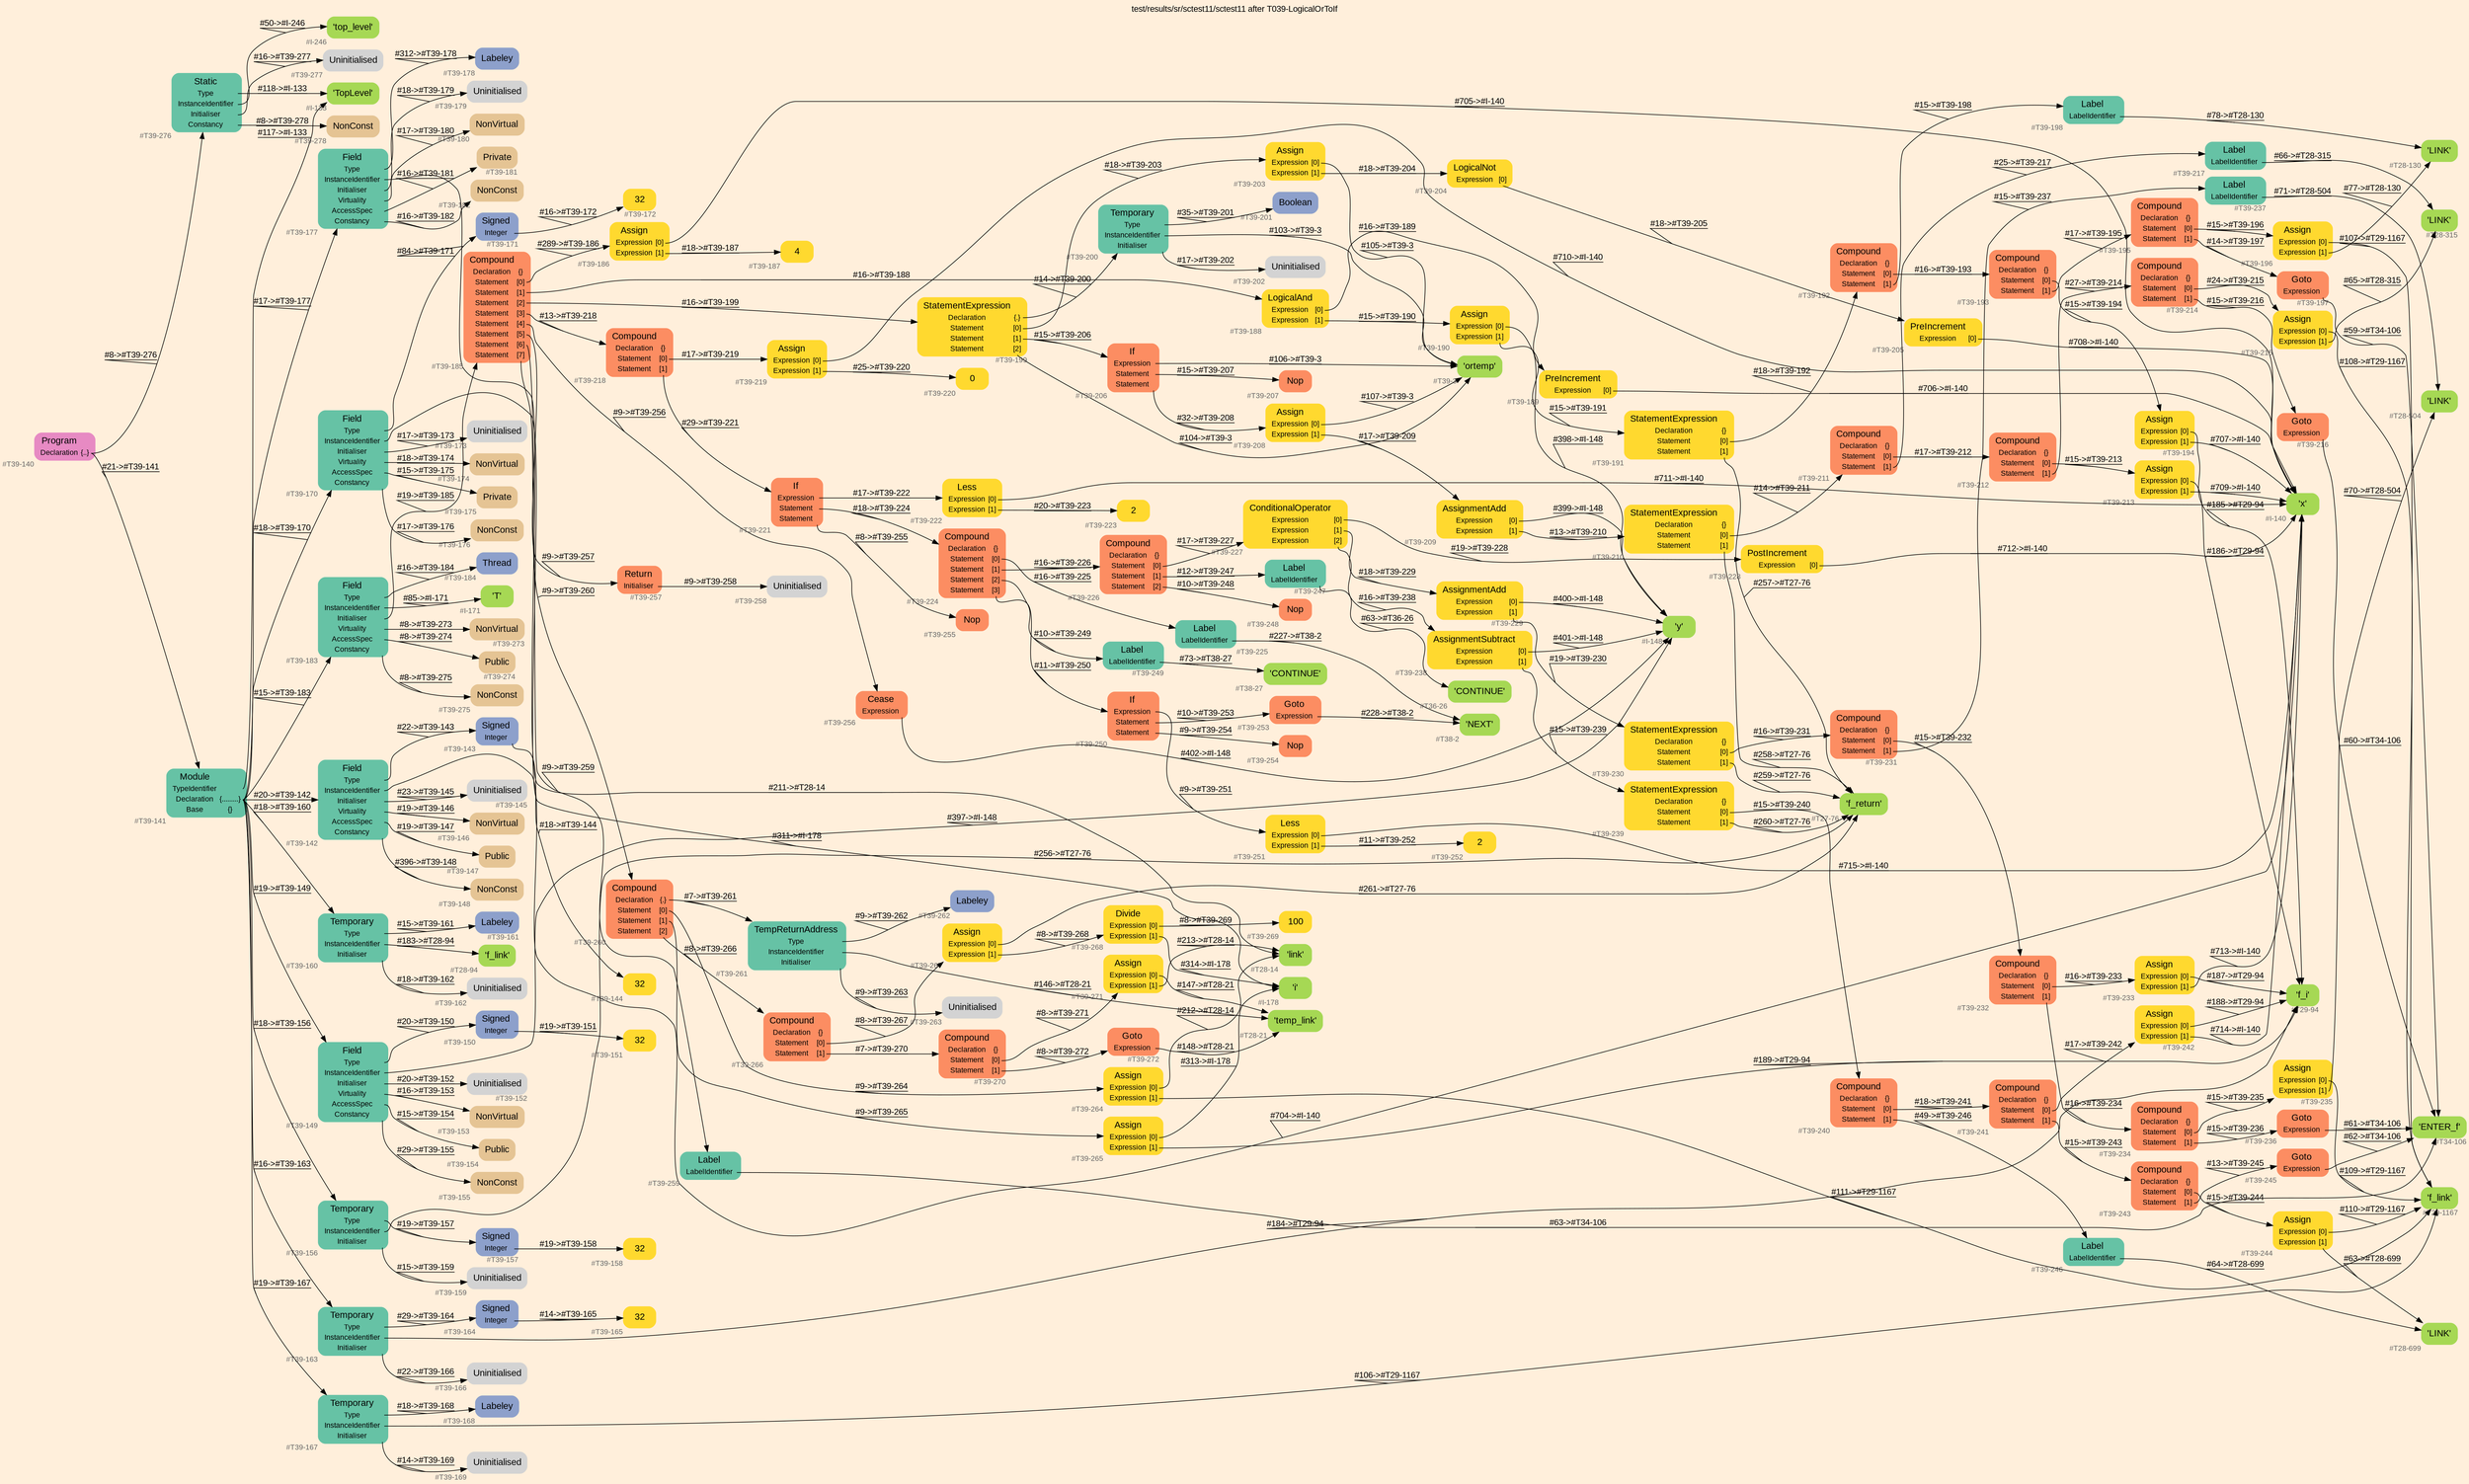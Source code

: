 digraph "test/results/sr/sctest11/sctest11 after T039-LogicalOrToIf" {
label = "test/results/sr/sctest11/sctest11 after T039-LogicalOrToIf"
labelloc = t
graph [
    rankdir = "LR"
    ranksep = 0.3
    bgcolor = antiquewhite1
    color = black
    fontcolor = black
    fontname = "Arial"
];
node [
    fontname = "Arial"
];
edge [
    fontname = "Arial"
];

// -------------------- node figure --------------------
// -------- block #T39-140 ----------
"#T39-140" [
    fillcolor = "/set28/4"
    xlabel = "#T39-140"
    fontsize = "12"
    fontcolor = grey40
    shape = "plaintext"
    label = <<TABLE BORDER="0" CELLBORDER="0" CELLSPACING="0">
     <TR><TD><FONT COLOR="black" POINT-SIZE="15">Program</FONT></TD></TR>
     <TR><TD><FONT COLOR="black" POINT-SIZE="12">Declaration</FONT></TD><TD PORT="port0"><FONT COLOR="black" POINT-SIZE="12">{..}</FONT></TD></TR>
    </TABLE>>
    style = "rounded,filled"
];

// -------- block #T39-141 ----------
"#T39-141" [
    fillcolor = "/set28/1"
    xlabel = "#T39-141"
    fontsize = "12"
    fontcolor = grey40
    shape = "plaintext"
    label = <<TABLE BORDER="0" CELLBORDER="0" CELLSPACING="0">
     <TR><TD><FONT COLOR="black" POINT-SIZE="15">Module</FONT></TD></TR>
     <TR><TD><FONT COLOR="black" POINT-SIZE="12">TypeIdentifier</FONT></TD><TD PORT="port0"></TD></TR>
     <TR><TD><FONT COLOR="black" POINT-SIZE="12">Declaration</FONT></TD><TD PORT="port1"><FONT COLOR="black" POINT-SIZE="12">{.........}</FONT></TD></TR>
     <TR><TD><FONT COLOR="black" POINT-SIZE="12">Base</FONT></TD><TD PORT="port2"><FONT COLOR="black" POINT-SIZE="12">{}</FONT></TD></TR>
    </TABLE>>
    style = "rounded,filled"
];

// -------- block #I-133 ----------
"#I-133" [
    fillcolor = "/set28/5"
    xlabel = "#I-133"
    fontsize = "12"
    fontcolor = grey40
    shape = "plaintext"
    label = <<TABLE BORDER="0" CELLBORDER="0" CELLSPACING="0">
     <TR><TD><FONT COLOR="black" POINT-SIZE="15">'TopLevel'</FONT></TD></TR>
    </TABLE>>
    style = "rounded,filled"
];

// -------- block #T39-142 ----------
"#T39-142" [
    fillcolor = "/set28/1"
    xlabel = "#T39-142"
    fontsize = "12"
    fontcolor = grey40
    shape = "plaintext"
    label = <<TABLE BORDER="0" CELLBORDER="0" CELLSPACING="0">
     <TR><TD><FONT COLOR="black" POINT-SIZE="15">Field</FONT></TD></TR>
     <TR><TD><FONT COLOR="black" POINT-SIZE="12">Type</FONT></TD><TD PORT="port0"></TD></TR>
     <TR><TD><FONT COLOR="black" POINT-SIZE="12">InstanceIdentifier</FONT></TD><TD PORT="port1"></TD></TR>
     <TR><TD><FONT COLOR="black" POINT-SIZE="12">Initialiser</FONT></TD><TD PORT="port2"></TD></TR>
     <TR><TD><FONT COLOR="black" POINT-SIZE="12">Virtuality</FONT></TD><TD PORT="port3"></TD></TR>
     <TR><TD><FONT COLOR="black" POINT-SIZE="12">AccessSpec</FONT></TD><TD PORT="port4"></TD></TR>
     <TR><TD><FONT COLOR="black" POINT-SIZE="12">Constancy</FONT></TD><TD PORT="port5"></TD></TR>
    </TABLE>>
    style = "rounded,filled"
];

// -------- block #T39-143 ----------
"#T39-143" [
    fillcolor = "/set28/3"
    xlabel = "#T39-143"
    fontsize = "12"
    fontcolor = grey40
    shape = "plaintext"
    label = <<TABLE BORDER="0" CELLBORDER="0" CELLSPACING="0">
     <TR><TD><FONT COLOR="black" POINT-SIZE="15">Signed</FONT></TD></TR>
     <TR><TD><FONT COLOR="black" POINT-SIZE="12">Integer</FONT></TD><TD PORT="port0"></TD></TR>
    </TABLE>>
    style = "rounded,filled"
];

// -------- block #T39-144 ----------
"#T39-144" [
    fillcolor = "/set28/6"
    xlabel = "#T39-144"
    fontsize = "12"
    fontcolor = grey40
    shape = "plaintext"
    label = <<TABLE BORDER="0" CELLBORDER="0" CELLSPACING="0">
     <TR><TD><FONT COLOR="black" POINT-SIZE="15">32</FONT></TD></TR>
    </TABLE>>
    style = "rounded,filled"
];

// -------- block #I-140 ----------
"#I-140" [
    fillcolor = "/set28/5"
    xlabel = "#I-140"
    fontsize = "12"
    fontcolor = grey40
    shape = "plaintext"
    label = <<TABLE BORDER="0" CELLBORDER="0" CELLSPACING="0">
     <TR><TD><FONT COLOR="black" POINT-SIZE="15">'x'</FONT></TD></TR>
    </TABLE>>
    style = "rounded,filled"
];

// -------- block #T39-145 ----------
"#T39-145" [
    xlabel = "#T39-145"
    fontsize = "12"
    fontcolor = grey40
    shape = "plaintext"
    label = <<TABLE BORDER="0" CELLBORDER="0" CELLSPACING="0">
     <TR><TD><FONT COLOR="black" POINT-SIZE="15">Uninitialised</FONT></TD></TR>
    </TABLE>>
    style = "rounded,filled"
];

// -------- block #T39-146 ----------
"#T39-146" [
    fillcolor = "/set28/7"
    xlabel = "#T39-146"
    fontsize = "12"
    fontcolor = grey40
    shape = "plaintext"
    label = <<TABLE BORDER="0" CELLBORDER="0" CELLSPACING="0">
     <TR><TD><FONT COLOR="black" POINT-SIZE="15">NonVirtual</FONT></TD></TR>
    </TABLE>>
    style = "rounded,filled"
];

// -------- block #T39-147 ----------
"#T39-147" [
    fillcolor = "/set28/7"
    xlabel = "#T39-147"
    fontsize = "12"
    fontcolor = grey40
    shape = "plaintext"
    label = <<TABLE BORDER="0" CELLBORDER="0" CELLSPACING="0">
     <TR><TD><FONT COLOR="black" POINT-SIZE="15">Public</FONT></TD></TR>
    </TABLE>>
    style = "rounded,filled"
];

// -------- block #T39-148 ----------
"#T39-148" [
    fillcolor = "/set28/7"
    xlabel = "#T39-148"
    fontsize = "12"
    fontcolor = grey40
    shape = "plaintext"
    label = <<TABLE BORDER="0" CELLBORDER="0" CELLSPACING="0">
     <TR><TD><FONT COLOR="black" POINT-SIZE="15">NonConst</FONT></TD></TR>
    </TABLE>>
    style = "rounded,filled"
];

// -------- block #T39-149 ----------
"#T39-149" [
    fillcolor = "/set28/1"
    xlabel = "#T39-149"
    fontsize = "12"
    fontcolor = grey40
    shape = "plaintext"
    label = <<TABLE BORDER="0" CELLBORDER="0" CELLSPACING="0">
     <TR><TD><FONT COLOR="black" POINT-SIZE="15">Field</FONT></TD></TR>
     <TR><TD><FONT COLOR="black" POINT-SIZE="12">Type</FONT></TD><TD PORT="port0"></TD></TR>
     <TR><TD><FONT COLOR="black" POINT-SIZE="12">InstanceIdentifier</FONT></TD><TD PORT="port1"></TD></TR>
     <TR><TD><FONT COLOR="black" POINT-SIZE="12">Initialiser</FONT></TD><TD PORT="port2"></TD></TR>
     <TR><TD><FONT COLOR="black" POINT-SIZE="12">Virtuality</FONT></TD><TD PORT="port3"></TD></TR>
     <TR><TD><FONT COLOR="black" POINT-SIZE="12">AccessSpec</FONT></TD><TD PORT="port4"></TD></TR>
     <TR><TD><FONT COLOR="black" POINT-SIZE="12">Constancy</FONT></TD><TD PORT="port5"></TD></TR>
    </TABLE>>
    style = "rounded,filled"
];

// -------- block #T39-150 ----------
"#T39-150" [
    fillcolor = "/set28/3"
    xlabel = "#T39-150"
    fontsize = "12"
    fontcolor = grey40
    shape = "plaintext"
    label = <<TABLE BORDER="0" CELLBORDER="0" CELLSPACING="0">
     <TR><TD><FONT COLOR="black" POINT-SIZE="15">Signed</FONT></TD></TR>
     <TR><TD><FONT COLOR="black" POINT-SIZE="12">Integer</FONT></TD><TD PORT="port0"></TD></TR>
    </TABLE>>
    style = "rounded,filled"
];

// -------- block #T39-151 ----------
"#T39-151" [
    fillcolor = "/set28/6"
    xlabel = "#T39-151"
    fontsize = "12"
    fontcolor = grey40
    shape = "plaintext"
    label = <<TABLE BORDER="0" CELLBORDER="0" CELLSPACING="0">
     <TR><TD><FONT COLOR="black" POINT-SIZE="15">32</FONT></TD></TR>
    </TABLE>>
    style = "rounded,filled"
];

// -------- block #I-148 ----------
"#I-148" [
    fillcolor = "/set28/5"
    xlabel = "#I-148"
    fontsize = "12"
    fontcolor = grey40
    shape = "plaintext"
    label = <<TABLE BORDER="0" CELLBORDER="0" CELLSPACING="0">
     <TR><TD><FONT COLOR="black" POINT-SIZE="15">'y'</FONT></TD></TR>
    </TABLE>>
    style = "rounded,filled"
];

// -------- block #T39-152 ----------
"#T39-152" [
    xlabel = "#T39-152"
    fontsize = "12"
    fontcolor = grey40
    shape = "plaintext"
    label = <<TABLE BORDER="0" CELLBORDER="0" CELLSPACING="0">
     <TR><TD><FONT COLOR="black" POINT-SIZE="15">Uninitialised</FONT></TD></TR>
    </TABLE>>
    style = "rounded,filled"
];

// -------- block #T39-153 ----------
"#T39-153" [
    fillcolor = "/set28/7"
    xlabel = "#T39-153"
    fontsize = "12"
    fontcolor = grey40
    shape = "plaintext"
    label = <<TABLE BORDER="0" CELLBORDER="0" CELLSPACING="0">
     <TR><TD><FONT COLOR="black" POINT-SIZE="15">NonVirtual</FONT></TD></TR>
    </TABLE>>
    style = "rounded,filled"
];

// -------- block #T39-154 ----------
"#T39-154" [
    fillcolor = "/set28/7"
    xlabel = "#T39-154"
    fontsize = "12"
    fontcolor = grey40
    shape = "plaintext"
    label = <<TABLE BORDER="0" CELLBORDER="0" CELLSPACING="0">
     <TR><TD><FONT COLOR="black" POINT-SIZE="15">Public</FONT></TD></TR>
    </TABLE>>
    style = "rounded,filled"
];

// -------- block #T39-155 ----------
"#T39-155" [
    fillcolor = "/set28/7"
    xlabel = "#T39-155"
    fontsize = "12"
    fontcolor = grey40
    shape = "plaintext"
    label = <<TABLE BORDER="0" CELLBORDER="0" CELLSPACING="0">
     <TR><TD><FONT COLOR="black" POINT-SIZE="15">NonConst</FONT></TD></TR>
    </TABLE>>
    style = "rounded,filled"
];

// -------- block #T39-156 ----------
"#T39-156" [
    fillcolor = "/set28/1"
    xlabel = "#T39-156"
    fontsize = "12"
    fontcolor = grey40
    shape = "plaintext"
    label = <<TABLE BORDER="0" CELLBORDER="0" CELLSPACING="0">
     <TR><TD><FONT COLOR="black" POINT-SIZE="15">Temporary</FONT></TD></TR>
     <TR><TD><FONT COLOR="black" POINT-SIZE="12">Type</FONT></TD><TD PORT="port0"></TD></TR>
     <TR><TD><FONT COLOR="black" POINT-SIZE="12">InstanceIdentifier</FONT></TD><TD PORT="port1"></TD></TR>
     <TR><TD><FONT COLOR="black" POINT-SIZE="12">Initialiser</FONT></TD><TD PORT="port2"></TD></TR>
    </TABLE>>
    style = "rounded,filled"
];

// -------- block #T39-157 ----------
"#T39-157" [
    fillcolor = "/set28/3"
    xlabel = "#T39-157"
    fontsize = "12"
    fontcolor = grey40
    shape = "plaintext"
    label = <<TABLE BORDER="0" CELLBORDER="0" CELLSPACING="0">
     <TR><TD><FONT COLOR="black" POINT-SIZE="15">Signed</FONT></TD></TR>
     <TR><TD><FONT COLOR="black" POINT-SIZE="12">Integer</FONT></TD><TD PORT="port0"></TD></TR>
    </TABLE>>
    style = "rounded,filled"
];

// -------- block #T39-158 ----------
"#T39-158" [
    fillcolor = "/set28/6"
    xlabel = "#T39-158"
    fontsize = "12"
    fontcolor = grey40
    shape = "plaintext"
    label = <<TABLE BORDER="0" CELLBORDER="0" CELLSPACING="0">
     <TR><TD><FONT COLOR="black" POINT-SIZE="15">32</FONT></TD></TR>
    </TABLE>>
    style = "rounded,filled"
];

// -------- block #T27-76 ----------
"#T27-76" [
    fillcolor = "/set28/5"
    xlabel = "#T27-76"
    fontsize = "12"
    fontcolor = grey40
    shape = "plaintext"
    label = <<TABLE BORDER="0" CELLBORDER="0" CELLSPACING="0">
     <TR><TD><FONT COLOR="black" POINT-SIZE="15">'f_return'</FONT></TD></TR>
    </TABLE>>
    style = "rounded,filled"
];

// -------- block #T39-159 ----------
"#T39-159" [
    xlabel = "#T39-159"
    fontsize = "12"
    fontcolor = grey40
    shape = "plaintext"
    label = <<TABLE BORDER="0" CELLBORDER="0" CELLSPACING="0">
     <TR><TD><FONT COLOR="black" POINT-SIZE="15">Uninitialised</FONT></TD></TR>
    </TABLE>>
    style = "rounded,filled"
];

// -------- block #T39-160 ----------
"#T39-160" [
    fillcolor = "/set28/1"
    xlabel = "#T39-160"
    fontsize = "12"
    fontcolor = grey40
    shape = "plaintext"
    label = <<TABLE BORDER="0" CELLBORDER="0" CELLSPACING="0">
     <TR><TD><FONT COLOR="black" POINT-SIZE="15">Temporary</FONT></TD></TR>
     <TR><TD><FONT COLOR="black" POINT-SIZE="12">Type</FONT></TD><TD PORT="port0"></TD></TR>
     <TR><TD><FONT COLOR="black" POINT-SIZE="12">InstanceIdentifier</FONT></TD><TD PORT="port1"></TD></TR>
     <TR><TD><FONT COLOR="black" POINT-SIZE="12">Initialiser</FONT></TD><TD PORT="port2"></TD></TR>
    </TABLE>>
    style = "rounded,filled"
];

// -------- block #T39-161 ----------
"#T39-161" [
    fillcolor = "/set28/3"
    xlabel = "#T39-161"
    fontsize = "12"
    fontcolor = grey40
    shape = "plaintext"
    label = <<TABLE BORDER="0" CELLBORDER="0" CELLSPACING="0">
     <TR><TD><FONT COLOR="black" POINT-SIZE="15">Labeley</FONT></TD></TR>
    </TABLE>>
    style = "rounded,filled"
];

// -------- block #T28-94 ----------
"#T28-94" [
    fillcolor = "/set28/5"
    xlabel = "#T28-94"
    fontsize = "12"
    fontcolor = grey40
    shape = "plaintext"
    label = <<TABLE BORDER="0" CELLBORDER="0" CELLSPACING="0">
     <TR><TD><FONT COLOR="black" POINT-SIZE="15">'f_link'</FONT></TD></TR>
    </TABLE>>
    style = "rounded,filled"
];

// -------- block #T39-162 ----------
"#T39-162" [
    xlabel = "#T39-162"
    fontsize = "12"
    fontcolor = grey40
    shape = "plaintext"
    label = <<TABLE BORDER="0" CELLBORDER="0" CELLSPACING="0">
     <TR><TD><FONT COLOR="black" POINT-SIZE="15">Uninitialised</FONT></TD></TR>
    </TABLE>>
    style = "rounded,filled"
];

// -------- block #T39-163 ----------
"#T39-163" [
    fillcolor = "/set28/1"
    xlabel = "#T39-163"
    fontsize = "12"
    fontcolor = grey40
    shape = "plaintext"
    label = <<TABLE BORDER="0" CELLBORDER="0" CELLSPACING="0">
     <TR><TD><FONT COLOR="black" POINT-SIZE="15">Temporary</FONT></TD></TR>
     <TR><TD><FONT COLOR="black" POINT-SIZE="12">Type</FONT></TD><TD PORT="port0"></TD></TR>
     <TR><TD><FONT COLOR="black" POINT-SIZE="12">InstanceIdentifier</FONT></TD><TD PORT="port1"></TD></TR>
     <TR><TD><FONT COLOR="black" POINT-SIZE="12">Initialiser</FONT></TD><TD PORT="port2"></TD></TR>
    </TABLE>>
    style = "rounded,filled"
];

// -------- block #T39-164 ----------
"#T39-164" [
    fillcolor = "/set28/3"
    xlabel = "#T39-164"
    fontsize = "12"
    fontcolor = grey40
    shape = "plaintext"
    label = <<TABLE BORDER="0" CELLBORDER="0" CELLSPACING="0">
     <TR><TD><FONT COLOR="black" POINT-SIZE="15">Signed</FONT></TD></TR>
     <TR><TD><FONT COLOR="black" POINT-SIZE="12">Integer</FONT></TD><TD PORT="port0"></TD></TR>
    </TABLE>>
    style = "rounded,filled"
];

// -------- block #T39-165 ----------
"#T39-165" [
    fillcolor = "/set28/6"
    xlabel = "#T39-165"
    fontsize = "12"
    fontcolor = grey40
    shape = "plaintext"
    label = <<TABLE BORDER="0" CELLBORDER="0" CELLSPACING="0">
     <TR><TD><FONT COLOR="black" POINT-SIZE="15">32</FONT></TD></TR>
    </TABLE>>
    style = "rounded,filled"
];

// -------- block #T29-94 ----------
"#T29-94" [
    fillcolor = "/set28/5"
    xlabel = "#T29-94"
    fontsize = "12"
    fontcolor = grey40
    shape = "plaintext"
    label = <<TABLE BORDER="0" CELLBORDER="0" CELLSPACING="0">
     <TR><TD><FONT COLOR="black" POINT-SIZE="15">'f_i'</FONT></TD></TR>
    </TABLE>>
    style = "rounded,filled"
];

// -------- block #T39-166 ----------
"#T39-166" [
    xlabel = "#T39-166"
    fontsize = "12"
    fontcolor = grey40
    shape = "plaintext"
    label = <<TABLE BORDER="0" CELLBORDER="0" CELLSPACING="0">
     <TR><TD><FONT COLOR="black" POINT-SIZE="15">Uninitialised</FONT></TD></TR>
    </TABLE>>
    style = "rounded,filled"
];

// -------- block #T39-167 ----------
"#T39-167" [
    fillcolor = "/set28/1"
    xlabel = "#T39-167"
    fontsize = "12"
    fontcolor = grey40
    shape = "plaintext"
    label = <<TABLE BORDER="0" CELLBORDER="0" CELLSPACING="0">
     <TR><TD><FONT COLOR="black" POINT-SIZE="15">Temporary</FONT></TD></TR>
     <TR><TD><FONT COLOR="black" POINT-SIZE="12">Type</FONT></TD><TD PORT="port0"></TD></TR>
     <TR><TD><FONT COLOR="black" POINT-SIZE="12">InstanceIdentifier</FONT></TD><TD PORT="port1"></TD></TR>
     <TR><TD><FONT COLOR="black" POINT-SIZE="12">Initialiser</FONT></TD><TD PORT="port2"></TD></TR>
    </TABLE>>
    style = "rounded,filled"
];

// -------- block #T39-168 ----------
"#T39-168" [
    fillcolor = "/set28/3"
    xlabel = "#T39-168"
    fontsize = "12"
    fontcolor = grey40
    shape = "plaintext"
    label = <<TABLE BORDER="0" CELLBORDER="0" CELLSPACING="0">
     <TR><TD><FONT COLOR="black" POINT-SIZE="15">Labeley</FONT></TD></TR>
    </TABLE>>
    style = "rounded,filled"
];

// -------- block #T29-1167 ----------
"#T29-1167" [
    fillcolor = "/set28/5"
    xlabel = "#T29-1167"
    fontsize = "12"
    fontcolor = grey40
    shape = "plaintext"
    label = <<TABLE BORDER="0" CELLBORDER="0" CELLSPACING="0">
     <TR><TD><FONT COLOR="black" POINT-SIZE="15">'f_link'</FONT></TD></TR>
    </TABLE>>
    style = "rounded,filled"
];

// -------- block #T39-169 ----------
"#T39-169" [
    xlabel = "#T39-169"
    fontsize = "12"
    fontcolor = grey40
    shape = "plaintext"
    label = <<TABLE BORDER="0" CELLBORDER="0" CELLSPACING="0">
     <TR><TD><FONT COLOR="black" POINT-SIZE="15">Uninitialised</FONT></TD></TR>
    </TABLE>>
    style = "rounded,filled"
];

// -------- block #T39-170 ----------
"#T39-170" [
    fillcolor = "/set28/1"
    xlabel = "#T39-170"
    fontsize = "12"
    fontcolor = grey40
    shape = "plaintext"
    label = <<TABLE BORDER="0" CELLBORDER="0" CELLSPACING="0">
     <TR><TD><FONT COLOR="black" POINT-SIZE="15">Field</FONT></TD></TR>
     <TR><TD><FONT COLOR="black" POINT-SIZE="12">Type</FONT></TD><TD PORT="port0"></TD></TR>
     <TR><TD><FONT COLOR="black" POINT-SIZE="12">InstanceIdentifier</FONT></TD><TD PORT="port1"></TD></TR>
     <TR><TD><FONT COLOR="black" POINT-SIZE="12">Initialiser</FONT></TD><TD PORT="port2"></TD></TR>
     <TR><TD><FONT COLOR="black" POINT-SIZE="12">Virtuality</FONT></TD><TD PORT="port3"></TD></TR>
     <TR><TD><FONT COLOR="black" POINT-SIZE="12">AccessSpec</FONT></TD><TD PORT="port4"></TD></TR>
     <TR><TD><FONT COLOR="black" POINT-SIZE="12">Constancy</FONT></TD><TD PORT="port5"></TD></TR>
    </TABLE>>
    style = "rounded,filled"
];

// -------- block #T39-171 ----------
"#T39-171" [
    fillcolor = "/set28/3"
    xlabel = "#T39-171"
    fontsize = "12"
    fontcolor = grey40
    shape = "plaintext"
    label = <<TABLE BORDER="0" CELLBORDER="0" CELLSPACING="0">
     <TR><TD><FONT COLOR="black" POINT-SIZE="15">Signed</FONT></TD></TR>
     <TR><TD><FONT COLOR="black" POINT-SIZE="12">Integer</FONT></TD><TD PORT="port0"></TD></TR>
    </TABLE>>
    style = "rounded,filled"
];

// -------- block #T39-172 ----------
"#T39-172" [
    fillcolor = "/set28/6"
    xlabel = "#T39-172"
    fontsize = "12"
    fontcolor = grey40
    shape = "plaintext"
    label = <<TABLE BORDER="0" CELLBORDER="0" CELLSPACING="0">
     <TR><TD><FONT COLOR="black" POINT-SIZE="15">32</FONT></TD></TR>
    </TABLE>>
    style = "rounded,filled"
];

// -------- block #I-178 ----------
"#I-178" [
    fillcolor = "/set28/5"
    xlabel = "#I-178"
    fontsize = "12"
    fontcolor = grey40
    shape = "plaintext"
    label = <<TABLE BORDER="0" CELLBORDER="0" CELLSPACING="0">
     <TR><TD><FONT COLOR="black" POINT-SIZE="15">'i'</FONT></TD></TR>
    </TABLE>>
    style = "rounded,filled"
];

// -------- block #T39-173 ----------
"#T39-173" [
    xlabel = "#T39-173"
    fontsize = "12"
    fontcolor = grey40
    shape = "plaintext"
    label = <<TABLE BORDER="0" CELLBORDER="0" CELLSPACING="0">
     <TR><TD><FONT COLOR="black" POINT-SIZE="15">Uninitialised</FONT></TD></TR>
    </TABLE>>
    style = "rounded,filled"
];

// -------- block #T39-174 ----------
"#T39-174" [
    fillcolor = "/set28/7"
    xlabel = "#T39-174"
    fontsize = "12"
    fontcolor = grey40
    shape = "plaintext"
    label = <<TABLE BORDER="0" CELLBORDER="0" CELLSPACING="0">
     <TR><TD><FONT COLOR="black" POINT-SIZE="15">NonVirtual</FONT></TD></TR>
    </TABLE>>
    style = "rounded,filled"
];

// -------- block #T39-175 ----------
"#T39-175" [
    fillcolor = "/set28/7"
    xlabel = "#T39-175"
    fontsize = "12"
    fontcolor = grey40
    shape = "plaintext"
    label = <<TABLE BORDER="0" CELLBORDER="0" CELLSPACING="0">
     <TR><TD><FONT COLOR="black" POINT-SIZE="15">Private</FONT></TD></TR>
    </TABLE>>
    style = "rounded,filled"
];

// -------- block #T39-176 ----------
"#T39-176" [
    fillcolor = "/set28/7"
    xlabel = "#T39-176"
    fontsize = "12"
    fontcolor = grey40
    shape = "plaintext"
    label = <<TABLE BORDER="0" CELLBORDER="0" CELLSPACING="0">
     <TR><TD><FONT COLOR="black" POINT-SIZE="15">NonConst</FONT></TD></TR>
    </TABLE>>
    style = "rounded,filled"
];

// -------- block #T39-177 ----------
"#T39-177" [
    fillcolor = "/set28/1"
    xlabel = "#T39-177"
    fontsize = "12"
    fontcolor = grey40
    shape = "plaintext"
    label = <<TABLE BORDER="0" CELLBORDER="0" CELLSPACING="0">
     <TR><TD><FONT COLOR="black" POINT-SIZE="15">Field</FONT></TD></TR>
     <TR><TD><FONT COLOR="black" POINT-SIZE="12">Type</FONT></TD><TD PORT="port0"></TD></TR>
     <TR><TD><FONT COLOR="black" POINT-SIZE="12">InstanceIdentifier</FONT></TD><TD PORT="port1"></TD></TR>
     <TR><TD><FONT COLOR="black" POINT-SIZE="12">Initialiser</FONT></TD><TD PORT="port2"></TD></TR>
     <TR><TD><FONT COLOR="black" POINT-SIZE="12">Virtuality</FONT></TD><TD PORT="port3"></TD></TR>
     <TR><TD><FONT COLOR="black" POINT-SIZE="12">AccessSpec</FONT></TD><TD PORT="port4"></TD></TR>
     <TR><TD><FONT COLOR="black" POINT-SIZE="12">Constancy</FONT></TD><TD PORT="port5"></TD></TR>
    </TABLE>>
    style = "rounded,filled"
];

// -------- block #T39-178 ----------
"#T39-178" [
    fillcolor = "/set28/3"
    xlabel = "#T39-178"
    fontsize = "12"
    fontcolor = grey40
    shape = "plaintext"
    label = <<TABLE BORDER="0" CELLBORDER="0" CELLSPACING="0">
     <TR><TD><FONT COLOR="black" POINT-SIZE="15">Labeley</FONT></TD></TR>
    </TABLE>>
    style = "rounded,filled"
];

// -------- block #T28-14 ----------
"#T28-14" [
    fillcolor = "/set28/5"
    xlabel = "#T28-14"
    fontsize = "12"
    fontcolor = grey40
    shape = "plaintext"
    label = <<TABLE BORDER="0" CELLBORDER="0" CELLSPACING="0">
     <TR><TD><FONT COLOR="black" POINT-SIZE="15">'link'</FONT></TD></TR>
    </TABLE>>
    style = "rounded,filled"
];

// -------- block #T39-179 ----------
"#T39-179" [
    xlabel = "#T39-179"
    fontsize = "12"
    fontcolor = grey40
    shape = "plaintext"
    label = <<TABLE BORDER="0" CELLBORDER="0" CELLSPACING="0">
     <TR><TD><FONT COLOR="black" POINT-SIZE="15">Uninitialised</FONT></TD></TR>
    </TABLE>>
    style = "rounded,filled"
];

// -------- block #T39-180 ----------
"#T39-180" [
    fillcolor = "/set28/7"
    xlabel = "#T39-180"
    fontsize = "12"
    fontcolor = grey40
    shape = "plaintext"
    label = <<TABLE BORDER="0" CELLBORDER="0" CELLSPACING="0">
     <TR><TD><FONT COLOR="black" POINT-SIZE="15">NonVirtual</FONT></TD></TR>
    </TABLE>>
    style = "rounded,filled"
];

// -------- block #T39-181 ----------
"#T39-181" [
    fillcolor = "/set28/7"
    xlabel = "#T39-181"
    fontsize = "12"
    fontcolor = grey40
    shape = "plaintext"
    label = <<TABLE BORDER="0" CELLBORDER="0" CELLSPACING="0">
     <TR><TD><FONT COLOR="black" POINT-SIZE="15">Private</FONT></TD></TR>
    </TABLE>>
    style = "rounded,filled"
];

// -------- block #T39-182 ----------
"#T39-182" [
    fillcolor = "/set28/7"
    xlabel = "#T39-182"
    fontsize = "12"
    fontcolor = grey40
    shape = "plaintext"
    label = <<TABLE BORDER="0" CELLBORDER="0" CELLSPACING="0">
     <TR><TD><FONT COLOR="black" POINT-SIZE="15">NonConst</FONT></TD></TR>
    </TABLE>>
    style = "rounded,filled"
];

// -------- block #T39-183 ----------
"#T39-183" [
    fillcolor = "/set28/1"
    xlabel = "#T39-183"
    fontsize = "12"
    fontcolor = grey40
    shape = "plaintext"
    label = <<TABLE BORDER="0" CELLBORDER="0" CELLSPACING="0">
     <TR><TD><FONT COLOR="black" POINT-SIZE="15">Field</FONT></TD></TR>
     <TR><TD><FONT COLOR="black" POINT-SIZE="12">Type</FONT></TD><TD PORT="port0"></TD></TR>
     <TR><TD><FONT COLOR="black" POINT-SIZE="12">InstanceIdentifier</FONT></TD><TD PORT="port1"></TD></TR>
     <TR><TD><FONT COLOR="black" POINT-SIZE="12">Initialiser</FONT></TD><TD PORT="port2"></TD></TR>
     <TR><TD><FONT COLOR="black" POINT-SIZE="12">Virtuality</FONT></TD><TD PORT="port3"></TD></TR>
     <TR><TD><FONT COLOR="black" POINT-SIZE="12">AccessSpec</FONT></TD><TD PORT="port4"></TD></TR>
     <TR><TD><FONT COLOR="black" POINT-SIZE="12">Constancy</FONT></TD><TD PORT="port5"></TD></TR>
    </TABLE>>
    style = "rounded,filled"
];

// -------- block #T39-184 ----------
"#T39-184" [
    fillcolor = "/set28/3"
    xlabel = "#T39-184"
    fontsize = "12"
    fontcolor = grey40
    shape = "plaintext"
    label = <<TABLE BORDER="0" CELLBORDER="0" CELLSPACING="0">
     <TR><TD><FONT COLOR="black" POINT-SIZE="15">Thread</FONT></TD></TR>
    </TABLE>>
    style = "rounded,filled"
];

// -------- block #I-171 ----------
"#I-171" [
    fillcolor = "/set28/5"
    xlabel = "#I-171"
    fontsize = "12"
    fontcolor = grey40
    shape = "plaintext"
    label = <<TABLE BORDER="0" CELLBORDER="0" CELLSPACING="0">
     <TR><TD><FONT COLOR="black" POINT-SIZE="15">'T'</FONT></TD></TR>
    </TABLE>>
    style = "rounded,filled"
];

// -------- block #T39-185 ----------
"#T39-185" [
    fillcolor = "/set28/2"
    xlabel = "#T39-185"
    fontsize = "12"
    fontcolor = grey40
    shape = "plaintext"
    label = <<TABLE BORDER="0" CELLBORDER="0" CELLSPACING="0">
     <TR><TD><FONT COLOR="black" POINT-SIZE="15">Compound</FONT></TD></TR>
     <TR><TD><FONT COLOR="black" POINT-SIZE="12">Declaration</FONT></TD><TD PORT="port0"><FONT COLOR="black" POINT-SIZE="12">{}</FONT></TD></TR>
     <TR><TD><FONT COLOR="black" POINT-SIZE="12">Statement</FONT></TD><TD PORT="port1"><FONT COLOR="black" POINT-SIZE="12">[0]</FONT></TD></TR>
     <TR><TD><FONT COLOR="black" POINT-SIZE="12">Statement</FONT></TD><TD PORT="port2"><FONT COLOR="black" POINT-SIZE="12">[1]</FONT></TD></TR>
     <TR><TD><FONT COLOR="black" POINT-SIZE="12">Statement</FONT></TD><TD PORT="port3"><FONT COLOR="black" POINT-SIZE="12">[2]</FONT></TD></TR>
     <TR><TD><FONT COLOR="black" POINT-SIZE="12">Statement</FONT></TD><TD PORT="port4"><FONT COLOR="black" POINT-SIZE="12">[3]</FONT></TD></TR>
     <TR><TD><FONT COLOR="black" POINT-SIZE="12">Statement</FONT></TD><TD PORT="port5"><FONT COLOR="black" POINT-SIZE="12">[4]</FONT></TD></TR>
     <TR><TD><FONT COLOR="black" POINT-SIZE="12">Statement</FONT></TD><TD PORT="port6"><FONT COLOR="black" POINT-SIZE="12">[5]</FONT></TD></TR>
     <TR><TD><FONT COLOR="black" POINT-SIZE="12">Statement</FONT></TD><TD PORT="port7"><FONT COLOR="black" POINT-SIZE="12">[6]</FONT></TD></TR>
     <TR><TD><FONT COLOR="black" POINT-SIZE="12">Statement</FONT></TD><TD PORT="port8"><FONT COLOR="black" POINT-SIZE="12">[7]</FONT></TD></TR>
    </TABLE>>
    style = "rounded,filled"
];

// -------- block #T39-186 ----------
"#T39-186" [
    fillcolor = "/set28/6"
    xlabel = "#T39-186"
    fontsize = "12"
    fontcolor = grey40
    shape = "plaintext"
    label = <<TABLE BORDER="0" CELLBORDER="0" CELLSPACING="0">
     <TR><TD><FONT COLOR="black" POINT-SIZE="15">Assign</FONT></TD></TR>
     <TR><TD><FONT COLOR="black" POINT-SIZE="12">Expression</FONT></TD><TD PORT="port0"><FONT COLOR="black" POINT-SIZE="12">[0]</FONT></TD></TR>
     <TR><TD><FONT COLOR="black" POINT-SIZE="12">Expression</FONT></TD><TD PORT="port1"><FONT COLOR="black" POINT-SIZE="12">[1]</FONT></TD></TR>
    </TABLE>>
    style = "rounded,filled"
];

// -------- block #T39-187 ----------
"#T39-187" [
    fillcolor = "/set28/6"
    xlabel = "#T39-187"
    fontsize = "12"
    fontcolor = grey40
    shape = "plaintext"
    label = <<TABLE BORDER="0" CELLBORDER="0" CELLSPACING="0">
     <TR><TD><FONT COLOR="black" POINT-SIZE="15">4</FONT></TD></TR>
    </TABLE>>
    style = "rounded,filled"
];

// -------- block #T39-188 ----------
"#T39-188" [
    fillcolor = "/set28/6"
    xlabel = "#T39-188"
    fontsize = "12"
    fontcolor = grey40
    shape = "plaintext"
    label = <<TABLE BORDER="0" CELLBORDER="0" CELLSPACING="0">
     <TR><TD><FONT COLOR="black" POINT-SIZE="15">LogicalAnd</FONT></TD></TR>
     <TR><TD><FONT COLOR="black" POINT-SIZE="12">Expression</FONT></TD><TD PORT="port0"><FONT COLOR="black" POINT-SIZE="12">[0]</FONT></TD></TR>
     <TR><TD><FONT COLOR="black" POINT-SIZE="12">Expression</FONT></TD><TD PORT="port1"><FONT COLOR="black" POINT-SIZE="12">[1]</FONT></TD></TR>
    </TABLE>>
    style = "rounded,filled"
];

// -------- block #T39-189 ----------
"#T39-189" [
    fillcolor = "/set28/6"
    xlabel = "#T39-189"
    fontsize = "12"
    fontcolor = grey40
    shape = "plaintext"
    label = <<TABLE BORDER="0" CELLBORDER="0" CELLSPACING="0">
     <TR><TD><FONT COLOR="black" POINT-SIZE="15">PreIncrement</FONT></TD></TR>
     <TR><TD><FONT COLOR="black" POINT-SIZE="12">Expression</FONT></TD><TD PORT="port0"><FONT COLOR="black" POINT-SIZE="12">[0]</FONT></TD></TR>
    </TABLE>>
    style = "rounded,filled"
];

// -------- block #T39-190 ----------
"#T39-190" [
    fillcolor = "/set28/6"
    xlabel = "#T39-190"
    fontsize = "12"
    fontcolor = grey40
    shape = "plaintext"
    label = <<TABLE BORDER="0" CELLBORDER="0" CELLSPACING="0">
     <TR><TD><FONT COLOR="black" POINT-SIZE="15">Assign</FONT></TD></TR>
     <TR><TD><FONT COLOR="black" POINT-SIZE="12">Expression</FONT></TD><TD PORT="port0"><FONT COLOR="black" POINT-SIZE="12">[0]</FONT></TD></TR>
     <TR><TD><FONT COLOR="black" POINT-SIZE="12">Expression</FONT></TD><TD PORT="port1"><FONT COLOR="black" POINT-SIZE="12">[1]</FONT></TD></TR>
    </TABLE>>
    style = "rounded,filled"
];

// -------- block #T39-191 ----------
"#T39-191" [
    fillcolor = "/set28/6"
    xlabel = "#T39-191"
    fontsize = "12"
    fontcolor = grey40
    shape = "plaintext"
    label = <<TABLE BORDER="0" CELLBORDER="0" CELLSPACING="0">
     <TR><TD><FONT COLOR="black" POINT-SIZE="15">StatementExpression</FONT></TD></TR>
     <TR><TD><FONT COLOR="black" POINT-SIZE="12">Declaration</FONT></TD><TD PORT="port0"><FONT COLOR="black" POINT-SIZE="12">{}</FONT></TD></TR>
     <TR><TD><FONT COLOR="black" POINT-SIZE="12">Statement</FONT></TD><TD PORT="port1"><FONT COLOR="black" POINT-SIZE="12">[0]</FONT></TD></TR>
     <TR><TD><FONT COLOR="black" POINT-SIZE="12">Statement</FONT></TD><TD PORT="port2"><FONT COLOR="black" POINT-SIZE="12">[1]</FONT></TD></TR>
    </TABLE>>
    style = "rounded,filled"
];

// -------- block #T39-192 ----------
"#T39-192" [
    fillcolor = "/set28/2"
    xlabel = "#T39-192"
    fontsize = "12"
    fontcolor = grey40
    shape = "plaintext"
    label = <<TABLE BORDER="0" CELLBORDER="0" CELLSPACING="0">
     <TR><TD><FONT COLOR="black" POINT-SIZE="15">Compound</FONT></TD></TR>
     <TR><TD><FONT COLOR="black" POINT-SIZE="12">Declaration</FONT></TD><TD PORT="port0"><FONT COLOR="black" POINT-SIZE="12">{}</FONT></TD></TR>
     <TR><TD><FONT COLOR="black" POINT-SIZE="12">Statement</FONT></TD><TD PORT="port1"><FONT COLOR="black" POINT-SIZE="12">[0]</FONT></TD></TR>
     <TR><TD><FONT COLOR="black" POINT-SIZE="12">Statement</FONT></TD><TD PORT="port2"><FONT COLOR="black" POINT-SIZE="12">[1]</FONT></TD></TR>
    </TABLE>>
    style = "rounded,filled"
];

// -------- block #T39-193 ----------
"#T39-193" [
    fillcolor = "/set28/2"
    xlabel = "#T39-193"
    fontsize = "12"
    fontcolor = grey40
    shape = "plaintext"
    label = <<TABLE BORDER="0" CELLBORDER="0" CELLSPACING="0">
     <TR><TD><FONT COLOR="black" POINT-SIZE="15">Compound</FONT></TD></TR>
     <TR><TD><FONT COLOR="black" POINT-SIZE="12">Declaration</FONT></TD><TD PORT="port0"><FONT COLOR="black" POINT-SIZE="12">{}</FONT></TD></TR>
     <TR><TD><FONT COLOR="black" POINT-SIZE="12">Statement</FONT></TD><TD PORT="port1"><FONT COLOR="black" POINT-SIZE="12">[0]</FONT></TD></TR>
     <TR><TD><FONT COLOR="black" POINT-SIZE="12">Statement</FONT></TD><TD PORT="port2"><FONT COLOR="black" POINT-SIZE="12">[1]</FONT></TD></TR>
    </TABLE>>
    style = "rounded,filled"
];

// -------- block #T39-194 ----------
"#T39-194" [
    fillcolor = "/set28/6"
    xlabel = "#T39-194"
    fontsize = "12"
    fontcolor = grey40
    shape = "plaintext"
    label = <<TABLE BORDER="0" CELLBORDER="0" CELLSPACING="0">
     <TR><TD><FONT COLOR="black" POINT-SIZE="15">Assign</FONT></TD></TR>
     <TR><TD><FONT COLOR="black" POINT-SIZE="12">Expression</FONT></TD><TD PORT="port0"><FONT COLOR="black" POINT-SIZE="12">[0]</FONT></TD></TR>
     <TR><TD><FONT COLOR="black" POINT-SIZE="12">Expression</FONT></TD><TD PORT="port1"><FONT COLOR="black" POINT-SIZE="12">[1]</FONT></TD></TR>
    </TABLE>>
    style = "rounded,filled"
];

// -------- block #T39-195 ----------
"#T39-195" [
    fillcolor = "/set28/2"
    xlabel = "#T39-195"
    fontsize = "12"
    fontcolor = grey40
    shape = "plaintext"
    label = <<TABLE BORDER="0" CELLBORDER="0" CELLSPACING="0">
     <TR><TD><FONT COLOR="black" POINT-SIZE="15">Compound</FONT></TD></TR>
     <TR><TD><FONT COLOR="black" POINT-SIZE="12">Declaration</FONT></TD><TD PORT="port0"><FONT COLOR="black" POINT-SIZE="12">{}</FONT></TD></TR>
     <TR><TD><FONT COLOR="black" POINT-SIZE="12">Statement</FONT></TD><TD PORT="port1"><FONT COLOR="black" POINT-SIZE="12">[0]</FONT></TD></TR>
     <TR><TD><FONT COLOR="black" POINT-SIZE="12">Statement</FONT></TD><TD PORT="port2"><FONT COLOR="black" POINT-SIZE="12">[1]</FONT></TD></TR>
    </TABLE>>
    style = "rounded,filled"
];

// -------- block #T39-196 ----------
"#T39-196" [
    fillcolor = "/set28/6"
    xlabel = "#T39-196"
    fontsize = "12"
    fontcolor = grey40
    shape = "plaintext"
    label = <<TABLE BORDER="0" CELLBORDER="0" CELLSPACING="0">
     <TR><TD><FONT COLOR="black" POINT-SIZE="15">Assign</FONT></TD></TR>
     <TR><TD><FONT COLOR="black" POINT-SIZE="12">Expression</FONT></TD><TD PORT="port0"><FONT COLOR="black" POINT-SIZE="12">[0]</FONT></TD></TR>
     <TR><TD><FONT COLOR="black" POINT-SIZE="12">Expression</FONT></TD><TD PORT="port1"><FONT COLOR="black" POINT-SIZE="12">[1]</FONT></TD></TR>
    </TABLE>>
    style = "rounded,filled"
];

// -------- block #T28-130 ----------
"#T28-130" [
    fillcolor = "/set28/5"
    xlabel = "#T28-130"
    fontsize = "12"
    fontcolor = grey40
    shape = "plaintext"
    label = <<TABLE BORDER="0" CELLBORDER="0" CELLSPACING="0">
     <TR><TD><FONT COLOR="black" POINT-SIZE="15">'LINK'</FONT></TD></TR>
    </TABLE>>
    style = "rounded,filled"
];

// -------- block #T39-197 ----------
"#T39-197" [
    fillcolor = "/set28/2"
    xlabel = "#T39-197"
    fontsize = "12"
    fontcolor = grey40
    shape = "plaintext"
    label = <<TABLE BORDER="0" CELLBORDER="0" CELLSPACING="0">
     <TR><TD><FONT COLOR="black" POINT-SIZE="15">Goto</FONT></TD></TR>
     <TR><TD><FONT COLOR="black" POINT-SIZE="12">Expression</FONT></TD><TD PORT="port0"></TD></TR>
    </TABLE>>
    style = "rounded,filled"
];

// -------- block #T34-106 ----------
"#T34-106" [
    fillcolor = "/set28/5"
    xlabel = "#T34-106"
    fontsize = "12"
    fontcolor = grey40
    shape = "plaintext"
    label = <<TABLE BORDER="0" CELLBORDER="0" CELLSPACING="0">
     <TR><TD><FONT COLOR="black" POINT-SIZE="15">'ENTER_f'</FONT></TD></TR>
    </TABLE>>
    style = "rounded,filled"
];

// -------- block #T39-198 ----------
"#T39-198" [
    fillcolor = "/set28/1"
    xlabel = "#T39-198"
    fontsize = "12"
    fontcolor = grey40
    shape = "plaintext"
    label = <<TABLE BORDER="0" CELLBORDER="0" CELLSPACING="0">
     <TR><TD><FONT COLOR="black" POINT-SIZE="15">Label</FONT></TD></TR>
     <TR><TD><FONT COLOR="black" POINT-SIZE="12">LabelIdentifier</FONT></TD><TD PORT="port0"></TD></TR>
    </TABLE>>
    style = "rounded,filled"
];

// -------- block #T39-199 ----------
"#T39-199" [
    fillcolor = "/set28/6"
    xlabel = "#T39-199"
    fontsize = "12"
    fontcolor = grey40
    shape = "plaintext"
    label = <<TABLE BORDER="0" CELLBORDER="0" CELLSPACING="0">
     <TR><TD><FONT COLOR="black" POINT-SIZE="15">StatementExpression</FONT></TD></TR>
     <TR><TD><FONT COLOR="black" POINT-SIZE="12">Declaration</FONT></TD><TD PORT="port0"><FONT COLOR="black" POINT-SIZE="12">{.}</FONT></TD></TR>
     <TR><TD><FONT COLOR="black" POINT-SIZE="12">Statement</FONT></TD><TD PORT="port1"><FONT COLOR="black" POINT-SIZE="12">[0]</FONT></TD></TR>
     <TR><TD><FONT COLOR="black" POINT-SIZE="12">Statement</FONT></TD><TD PORT="port2"><FONT COLOR="black" POINT-SIZE="12">[1]</FONT></TD></TR>
     <TR><TD><FONT COLOR="black" POINT-SIZE="12">Statement</FONT></TD><TD PORT="port3"><FONT COLOR="black" POINT-SIZE="12">[2]</FONT></TD></TR>
    </TABLE>>
    style = "rounded,filled"
];

// -------- block #T39-200 ----------
"#T39-200" [
    fillcolor = "/set28/1"
    xlabel = "#T39-200"
    fontsize = "12"
    fontcolor = grey40
    shape = "plaintext"
    label = <<TABLE BORDER="0" CELLBORDER="0" CELLSPACING="0">
     <TR><TD><FONT COLOR="black" POINT-SIZE="15">Temporary</FONT></TD></TR>
     <TR><TD><FONT COLOR="black" POINT-SIZE="12">Type</FONT></TD><TD PORT="port0"></TD></TR>
     <TR><TD><FONT COLOR="black" POINT-SIZE="12">InstanceIdentifier</FONT></TD><TD PORT="port1"></TD></TR>
     <TR><TD><FONT COLOR="black" POINT-SIZE="12">Initialiser</FONT></TD><TD PORT="port2"></TD></TR>
    </TABLE>>
    style = "rounded,filled"
];

// -------- block #T39-201 ----------
"#T39-201" [
    fillcolor = "/set28/3"
    xlabel = "#T39-201"
    fontsize = "12"
    fontcolor = grey40
    shape = "plaintext"
    label = <<TABLE BORDER="0" CELLBORDER="0" CELLSPACING="0">
     <TR><TD><FONT COLOR="black" POINT-SIZE="15">Boolean</FONT></TD></TR>
    </TABLE>>
    style = "rounded,filled"
];

// -------- block #T39-3 ----------
"#T39-3" [
    fillcolor = "/set28/5"
    xlabel = "#T39-3"
    fontsize = "12"
    fontcolor = grey40
    shape = "plaintext"
    label = <<TABLE BORDER="0" CELLBORDER="0" CELLSPACING="0">
     <TR><TD><FONT COLOR="black" POINT-SIZE="15">'ortemp'</FONT></TD></TR>
    </TABLE>>
    style = "rounded,filled"
];

// -------- block #T39-202 ----------
"#T39-202" [
    xlabel = "#T39-202"
    fontsize = "12"
    fontcolor = grey40
    shape = "plaintext"
    label = <<TABLE BORDER="0" CELLBORDER="0" CELLSPACING="0">
     <TR><TD><FONT COLOR="black" POINT-SIZE="15">Uninitialised</FONT></TD></TR>
    </TABLE>>
    style = "rounded,filled"
];

// -------- block #T39-203 ----------
"#T39-203" [
    fillcolor = "/set28/6"
    xlabel = "#T39-203"
    fontsize = "12"
    fontcolor = grey40
    shape = "plaintext"
    label = <<TABLE BORDER="0" CELLBORDER="0" CELLSPACING="0">
     <TR><TD><FONT COLOR="black" POINT-SIZE="15">Assign</FONT></TD></TR>
     <TR><TD><FONT COLOR="black" POINT-SIZE="12">Expression</FONT></TD><TD PORT="port0"><FONT COLOR="black" POINT-SIZE="12">[0]</FONT></TD></TR>
     <TR><TD><FONT COLOR="black" POINT-SIZE="12">Expression</FONT></TD><TD PORT="port1"><FONT COLOR="black" POINT-SIZE="12">[1]</FONT></TD></TR>
    </TABLE>>
    style = "rounded,filled"
];

// -------- block #T39-204 ----------
"#T39-204" [
    fillcolor = "/set28/6"
    xlabel = "#T39-204"
    fontsize = "12"
    fontcolor = grey40
    shape = "plaintext"
    label = <<TABLE BORDER="0" CELLBORDER="0" CELLSPACING="0">
     <TR><TD><FONT COLOR="black" POINT-SIZE="15">LogicalNot</FONT></TD></TR>
     <TR><TD><FONT COLOR="black" POINT-SIZE="12">Expression</FONT></TD><TD PORT="port0"><FONT COLOR="black" POINT-SIZE="12">[0]</FONT></TD></TR>
    </TABLE>>
    style = "rounded,filled"
];

// -------- block #T39-205 ----------
"#T39-205" [
    fillcolor = "/set28/6"
    xlabel = "#T39-205"
    fontsize = "12"
    fontcolor = grey40
    shape = "plaintext"
    label = <<TABLE BORDER="0" CELLBORDER="0" CELLSPACING="0">
     <TR><TD><FONT COLOR="black" POINT-SIZE="15">PreIncrement</FONT></TD></TR>
     <TR><TD><FONT COLOR="black" POINT-SIZE="12">Expression</FONT></TD><TD PORT="port0"><FONT COLOR="black" POINT-SIZE="12">[0]</FONT></TD></TR>
    </TABLE>>
    style = "rounded,filled"
];

// -------- block #T39-206 ----------
"#T39-206" [
    fillcolor = "/set28/2"
    xlabel = "#T39-206"
    fontsize = "12"
    fontcolor = grey40
    shape = "plaintext"
    label = <<TABLE BORDER="0" CELLBORDER="0" CELLSPACING="0">
     <TR><TD><FONT COLOR="black" POINT-SIZE="15">If</FONT></TD></TR>
     <TR><TD><FONT COLOR="black" POINT-SIZE="12">Expression</FONT></TD><TD PORT="port0"></TD></TR>
     <TR><TD><FONT COLOR="black" POINT-SIZE="12">Statement</FONT></TD><TD PORT="port1"></TD></TR>
     <TR><TD><FONT COLOR="black" POINT-SIZE="12">Statement</FONT></TD><TD PORT="port2"></TD></TR>
    </TABLE>>
    style = "rounded,filled"
];

// -------- block #T39-207 ----------
"#T39-207" [
    fillcolor = "/set28/2"
    xlabel = "#T39-207"
    fontsize = "12"
    fontcolor = grey40
    shape = "plaintext"
    label = <<TABLE BORDER="0" CELLBORDER="0" CELLSPACING="0">
     <TR><TD><FONT COLOR="black" POINT-SIZE="15">Nop</FONT></TD></TR>
    </TABLE>>
    style = "rounded,filled"
];

// -------- block #T39-208 ----------
"#T39-208" [
    fillcolor = "/set28/6"
    xlabel = "#T39-208"
    fontsize = "12"
    fontcolor = grey40
    shape = "plaintext"
    label = <<TABLE BORDER="0" CELLBORDER="0" CELLSPACING="0">
     <TR><TD><FONT COLOR="black" POINT-SIZE="15">Assign</FONT></TD></TR>
     <TR><TD><FONT COLOR="black" POINT-SIZE="12">Expression</FONT></TD><TD PORT="port0"><FONT COLOR="black" POINT-SIZE="12">[0]</FONT></TD></TR>
     <TR><TD><FONT COLOR="black" POINT-SIZE="12">Expression</FONT></TD><TD PORT="port1"><FONT COLOR="black" POINT-SIZE="12">[1]</FONT></TD></TR>
    </TABLE>>
    style = "rounded,filled"
];

// -------- block #T39-209 ----------
"#T39-209" [
    fillcolor = "/set28/6"
    xlabel = "#T39-209"
    fontsize = "12"
    fontcolor = grey40
    shape = "plaintext"
    label = <<TABLE BORDER="0" CELLBORDER="0" CELLSPACING="0">
     <TR><TD><FONT COLOR="black" POINT-SIZE="15">AssignmentAdd</FONT></TD></TR>
     <TR><TD><FONT COLOR="black" POINT-SIZE="12">Expression</FONT></TD><TD PORT="port0"><FONT COLOR="black" POINT-SIZE="12">[0]</FONT></TD></TR>
     <TR><TD><FONT COLOR="black" POINT-SIZE="12">Expression</FONT></TD><TD PORT="port1"><FONT COLOR="black" POINT-SIZE="12">[1]</FONT></TD></TR>
    </TABLE>>
    style = "rounded,filled"
];

// -------- block #T39-210 ----------
"#T39-210" [
    fillcolor = "/set28/6"
    xlabel = "#T39-210"
    fontsize = "12"
    fontcolor = grey40
    shape = "plaintext"
    label = <<TABLE BORDER="0" CELLBORDER="0" CELLSPACING="0">
     <TR><TD><FONT COLOR="black" POINT-SIZE="15">StatementExpression</FONT></TD></TR>
     <TR><TD><FONT COLOR="black" POINT-SIZE="12">Declaration</FONT></TD><TD PORT="port0"><FONT COLOR="black" POINT-SIZE="12">{}</FONT></TD></TR>
     <TR><TD><FONT COLOR="black" POINT-SIZE="12">Statement</FONT></TD><TD PORT="port1"><FONT COLOR="black" POINT-SIZE="12">[0]</FONT></TD></TR>
     <TR><TD><FONT COLOR="black" POINT-SIZE="12">Statement</FONT></TD><TD PORT="port2"><FONT COLOR="black" POINT-SIZE="12">[1]</FONT></TD></TR>
    </TABLE>>
    style = "rounded,filled"
];

// -------- block #T39-211 ----------
"#T39-211" [
    fillcolor = "/set28/2"
    xlabel = "#T39-211"
    fontsize = "12"
    fontcolor = grey40
    shape = "plaintext"
    label = <<TABLE BORDER="0" CELLBORDER="0" CELLSPACING="0">
     <TR><TD><FONT COLOR="black" POINT-SIZE="15">Compound</FONT></TD></TR>
     <TR><TD><FONT COLOR="black" POINT-SIZE="12">Declaration</FONT></TD><TD PORT="port0"><FONT COLOR="black" POINT-SIZE="12">{}</FONT></TD></TR>
     <TR><TD><FONT COLOR="black" POINT-SIZE="12">Statement</FONT></TD><TD PORT="port1"><FONT COLOR="black" POINT-SIZE="12">[0]</FONT></TD></TR>
     <TR><TD><FONT COLOR="black" POINT-SIZE="12">Statement</FONT></TD><TD PORT="port2"><FONT COLOR="black" POINT-SIZE="12">[1]</FONT></TD></TR>
    </TABLE>>
    style = "rounded,filled"
];

// -------- block #T39-212 ----------
"#T39-212" [
    fillcolor = "/set28/2"
    xlabel = "#T39-212"
    fontsize = "12"
    fontcolor = grey40
    shape = "plaintext"
    label = <<TABLE BORDER="0" CELLBORDER="0" CELLSPACING="0">
     <TR><TD><FONT COLOR="black" POINT-SIZE="15">Compound</FONT></TD></TR>
     <TR><TD><FONT COLOR="black" POINT-SIZE="12">Declaration</FONT></TD><TD PORT="port0"><FONT COLOR="black" POINT-SIZE="12">{}</FONT></TD></TR>
     <TR><TD><FONT COLOR="black" POINT-SIZE="12">Statement</FONT></TD><TD PORT="port1"><FONT COLOR="black" POINT-SIZE="12">[0]</FONT></TD></TR>
     <TR><TD><FONT COLOR="black" POINT-SIZE="12">Statement</FONT></TD><TD PORT="port2"><FONT COLOR="black" POINT-SIZE="12">[1]</FONT></TD></TR>
    </TABLE>>
    style = "rounded,filled"
];

// -------- block #T39-213 ----------
"#T39-213" [
    fillcolor = "/set28/6"
    xlabel = "#T39-213"
    fontsize = "12"
    fontcolor = grey40
    shape = "plaintext"
    label = <<TABLE BORDER="0" CELLBORDER="0" CELLSPACING="0">
     <TR><TD><FONT COLOR="black" POINT-SIZE="15">Assign</FONT></TD></TR>
     <TR><TD><FONT COLOR="black" POINT-SIZE="12">Expression</FONT></TD><TD PORT="port0"><FONT COLOR="black" POINT-SIZE="12">[0]</FONT></TD></TR>
     <TR><TD><FONT COLOR="black" POINT-SIZE="12">Expression</FONT></TD><TD PORT="port1"><FONT COLOR="black" POINT-SIZE="12">[1]</FONT></TD></TR>
    </TABLE>>
    style = "rounded,filled"
];

// -------- block #T39-214 ----------
"#T39-214" [
    fillcolor = "/set28/2"
    xlabel = "#T39-214"
    fontsize = "12"
    fontcolor = grey40
    shape = "plaintext"
    label = <<TABLE BORDER="0" CELLBORDER="0" CELLSPACING="0">
     <TR><TD><FONT COLOR="black" POINT-SIZE="15">Compound</FONT></TD></TR>
     <TR><TD><FONT COLOR="black" POINT-SIZE="12">Declaration</FONT></TD><TD PORT="port0"><FONT COLOR="black" POINT-SIZE="12">{}</FONT></TD></TR>
     <TR><TD><FONT COLOR="black" POINT-SIZE="12">Statement</FONT></TD><TD PORT="port1"><FONT COLOR="black" POINT-SIZE="12">[0]</FONT></TD></TR>
     <TR><TD><FONT COLOR="black" POINT-SIZE="12">Statement</FONT></TD><TD PORT="port2"><FONT COLOR="black" POINT-SIZE="12">[1]</FONT></TD></TR>
    </TABLE>>
    style = "rounded,filled"
];

// -------- block #T39-215 ----------
"#T39-215" [
    fillcolor = "/set28/6"
    xlabel = "#T39-215"
    fontsize = "12"
    fontcolor = grey40
    shape = "plaintext"
    label = <<TABLE BORDER="0" CELLBORDER="0" CELLSPACING="0">
     <TR><TD><FONT COLOR="black" POINT-SIZE="15">Assign</FONT></TD></TR>
     <TR><TD><FONT COLOR="black" POINT-SIZE="12">Expression</FONT></TD><TD PORT="port0"><FONT COLOR="black" POINT-SIZE="12">[0]</FONT></TD></TR>
     <TR><TD><FONT COLOR="black" POINT-SIZE="12">Expression</FONT></TD><TD PORT="port1"><FONT COLOR="black" POINT-SIZE="12">[1]</FONT></TD></TR>
    </TABLE>>
    style = "rounded,filled"
];

// -------- block #T28-315 ----------
"#T28-315" [
    fillcolor = "/set28/5"
    xlabel = "#T28-315"
    fontsize = "12"
    fontcolor = grey40
    shape = "plaintext"
    label = <<TABLE BORDER="0" CELLBORDER="0" CELLSPACING="0">
     <TR><TD><FONT COLOR="black" POINT-SIZE="15">'LINK'</FONT></TD></TR>
    </TABLE>>
    style = "rounded,filled"
];

// -------- block #T39-216 ----------
"#T39-216" [
    fillcolor = "/set28/2"
    xlabel = "#T39-216"
    fontsize = "12"
    fontcolor = grey40
    shape = "plaintext"
    label = <<TABLE BORDER="0" CELLBORDER="0" CELLSPACING="0">
     <TR><TD><FONT COLOR="black" POINT-SIZE="15">Goto</FONT></TD></TR>
     <TR><TD><FONT COLOR="black" POINT-SIZE="12">Expression</FONT></TD><TD PORT="port0"></TD></TR>
    </TABLE>>
    style = "rounded,filled"
];

// -------- block #T39-217 ----------
"#T39-217" [
    fillcolor = "/set28/1"
    xlabel = "#T39-217"
    fontsize = "12"
    fontcolor = grey40
    shape = "plaintext"
    label = <<TABLE BORDER="0" CELLBORDER="0" CELLSPACING="0">
     <TR><TD><FONT COLOR="black" POINT-SIZE="15">Label</FONT></TD></TR>
     <TR><TD><FONT COLOR="black" POINT-SIZE="12">LabelIdentifier</FONT></TD><TD PORT="port0"></TD></TR>
    </TABLE>>
    style = "rounded,filled"
];

// -------- block #T39-218 ----------
"#T39-218" [
    fillcolor = "/set28/2"
    xlabel = "#T39-218"
    fontsize = "12"
    fontcolor = grey40
    shape = "plaintext"
    label = <<TABLE BORDER="0" CELLBORDER="0" CELLSPACING="0">
     <TR><TD><FONT COLOR="black" POINT-SIZE="15">Compound</FONT></TD></TR>
     <TR><TD><FONT COLOR="black" POINT-SIZE="12">Declaration</FONT></TD><TD PORT="port0"><FONT COLOR="black" POINT-SIZE="12">{}</FONT></TD></TR>
     <TR><TD><FONT COLOR="black" POINT-SIZE="12">Statement</FONT></TD><TD PORT="port1"><FONT COLOR="black" POINT-SIZE="12">[0]</FONT></TD></TR>
     <TR><TD><FONT COLOR="black" POINT-SIZE="12">Statement</FONT></TD><TD PORT="port2"><FONT COLOR="black" POINT-SIZE="12">[1]</FONT></TD></TR>
    </TABLE>>
    style = "rounded,filled"
];

// -------- block #T39-219 ----------
"#T39-219" [
    fillcolor = "/set28/6"
    xlabel = "#T39-219"
    fontsize = "12"
    fontcolor = grey40
    shape = "plaintext"
    label = <<TABLE BORDER="0" CELLBORDER="0" CELLSPACING="0">
     <TR><TD><FONT COLOR="black" POINT-SIZE="15">Assign</FONT></TD></TR>
     <TR><TD><FONT COLOR="black" POINT-SIZE="12">Expression</FONT></TD><TD PORT="port0"><FONT COLOR="black" POINT-SIZE="12">[0]</FONT></TD></TR>
     <TR><TD><FONT COLOR="black" POINT-SIZE="12">Expression</FONT></TD><TD PORT="port1"><FONT COLOR="black" POINT-SIZE="12">[1]</FONT></TD></TR>
    </TABLE>>
    style = "rounded,filled"
];

// -------- block #T39-220 ----------
"#T39-220" [
    fillcolor = "/set28/6"
    xlabel = "#T39-220"
    fontsize = "12"
    fontcolor = grey40
    shape = "plaintext"
    label = <<TABLE BORDER="0" CELLBORDER="0" CELLSPACING="0">
     <TR><TD><FONT COLOR="black" POINT-SIZE="15">0</FONT></TD></TR>
    </TABLE>>
    style = "rounded,filled"
];

// -------- block #T39-221 ----------
"#T39-221" [
    fillcolor = "/set28/2"
    xlabel = "#T39-221"
    fontsize = "12"
    fontcolor = grey40
    shape = "plaintext"
    label = <<TABLE BORDER="0" CELLBORDER="0" CELLSPACING="0">
     <TR><TD><FONT COLOR="black" POINT-SIZE="15">If</FONT></TD></TR>
     <TR><TD><FONT COLOR="black" POINT-SIZE="12">Expression</FONT></TD><TD PORT="port0"></TD></TR>
     <TR><TD><FONT COLOR="black" POINT-SIZE="12">Statement</FONT></TD><TD PORT="port1"></TD></TR>
     <TR><TD><FONT COLOR="black" POINT-SIZE="12">Statement</FONT></TD><TD PORT="port2"></TD></TR>
    </TABLE>>
    style = "rounded,filled"
];

// -------- block #T39-222 ----------
"#T39-222" [
    fillcolor = "/set28/6"
    xlabel = "#T39-222"
    fontsize = "12"
    fontcolor = grey40
    shape = "plaintext"
    label = <<TABLE BORDER="0" CELLBORDER="0" CELLSPACING="0">
     <TR><TD><FONT COLOR="black" POINT-SIZE="15">Less</FONT></TD></TR>
     <TR><TD><FONT COLOR="black" POINT-SIZE="12">Expression</FONT></TD><TD PORT="port0"><FONT COLOR="black" POINT-SIZE="12">[0]</FONT></TD></TR>
     <TR><TD><FONT COLOR="black" POINT-SIZE="12">Expression</FONT></TD><TD PORT="port1"><FONT COLOR="black" POINT-SIZE="12">[1]</FONT></TD></TR>
    </TABLE>>
    style = "rounded,filled"
];

// -------- block #T39-223 ----------
"#T39-223" [
    fillcolor = "/set28/6"
    xlabel = "#T39-223"
    fontsize = "12"
    fontcolor = grey40
    shape = "plaintext"
    label = <<TABLE BORDER="0" CELLBORDER="0" CELLSPACING="0">
     <TR><TD><FONT COLOR="black" POINT-SIZE="15">2</FONT></TD></TR>
    </TABLE>>
    style = "rounded,filled"
];

// -------- block #T39-224 ----------
"#T39-224" [
    fillcolor = "/set28/2"
    xlabel = "#T39-224"
    fontsize = "12"
    fontcolor = grey40
    shape = "plaintext"
    label = <<TABLE BORDER="0" CELLBORDER="0" CELLSPACING="0">
     <TR><TD><FONT COLOR="black" POINT-SIZE="15">Compound</FONT></TD></TR>
     <TR><TD><FONT COLOR="black" POINT-SIZE="12">Declaration</FONT></TD><TD PORT="port0"><FONT COLOR="black" POINT-SIZE="12">{}</FONT></TD></TR>
     <TR><TD><FONT COLOR="black" POINT-SIZE="12">Statement</FONT></TD><TD PORT="port1"><FONT COLOR="black" POINT-SIZE="12">[0]</FONT></TD></TR>
     <TR><TD><FONT COLOR="black" POINT-SIZE="12">Statement</FONT></TD><TD PORT="port2"><FONT COLOR="black" POINT-SIZE="12">[1]</FONT></TD></TR>
     <TR><TD><FONT COLOR="black" POINT-SIZE="12">Statement</FONT></TD><TD PORT="port3"><FONT COLOR="black" POINT-SIZE="12">[2]</FONT></TD></TR>
     <TR><TD><FONT COLOR="black" POINT-SIZE="12">Statement</FONT></TD><TD PORT="port4"><FONT COLOR="black" POINT-SIZE="12">[3]</FONT></TD></TR>
    </TABLE>>
    style = "rounded,filled"
];

// -------- block #T39-225 ----------
"#T39-225" [
    fillcolor = "/set28/1"
    xlabel = "#T39-225"
    fontsize = "12"
    fontcolor = grey40
    shape = "plaintext"
    label = <<TABLE BORDER="0" CELLBORDER="0" CELLSPACING="0">
     <TR><TD><FONT COLOR="black" POINT-SIZE="15">Label</FONT></TD></TR>
     <TR><TD><FONT COLOR="black" POINT-SIZE="12">LabelIdentifier</FONT></TD><TD PORT="port0"></TD></TR>
    </TABLE>>
    style = "rounded,filled"
];

// -------- block #T38-2 ----------
"#T38-2" [
    fillcolor = "/set28/5"
    xlabel = "#T38-2"
    fontsize = "12"
    fontcolor = grey40
    shape = "plaintext"
    label = <<TABLE BORDER="0" CELLBORDER="0" CELLSPACING="0">
     <TR><TD><FONT COLOR="black" POINT-SIZE="15">'NEXT'</FONT></TD></TR>
    </TABLE>>
    style = "rounded,filled"
];

// -------- block #T39-226 ----------
"#T39-226" [
    fillcolor = "/set28/2"
    xlabel = "#T39-226"
    fontsize = "12"
    fontcolor = grey40
    shape = "plaintext"
    label = <<TABLE BORDER="0" CELLBORDER="0" CELLSPACING="0">
     <TR><TD><FONT COLOR="black" POINT-SIZE="15">Compound</FONT></TD></TR>
     <TR><TD><FONT COLOR="black" POINT-SIZE="12">Declaration</FONT></TD><TD PORT="port0"><FONT COLOR="black" POINT-SIZE="12">{}</FONT></TD></TR>
     <TR><TD><FONT COLOR="black" POINT-SIZE="12">Statement</FONT></TD><TD PORT="port1"><FONT COLOR="black" POINT-SIZE="12">[0]</FONT></TD></TR>
     <TR><TD><FONT COLOR="black" POINT-SIZE="12">Statement</FONT></TD><TD PORT="port2"><FONT COLOR="black" POINT-SIZE="12">[1]</FONT></TD></TR>
     <TR><TD><FONT COLOR="black" POINT-SIZE="12">Statement</FONT></TD><TD PORT="port3"><FONT COLOR="black" POINT-SIZE="12">[2]</FONT></TD></TR>
    </TABLE>>
    style = "rounded,filled"
];

// -------- block #T39-227 ----------
"#T39-227" [
    fillcolor = "/set28/6"
    xlabel = "#T39-227"
    fontsize = "12"
    fontcolor = grey40
    shape = "plaintext"
    label = <<TABLE BORDER="0" CELLBORDER="0" CELLSPACING="0">
     <TR><TD><FONT COLOR="black" POINT-SIZE="15">ConditionalOperator</FONT></TD></TR>
     <TR><TD><FONT COLOR="black" POINT-SIZE="12">Expression</FONT></TD><TD PORT="port0"><FONT COLOR="black" POINT-SIZE="12">[0]</FONT></TD></TR>
     <TR><TD><FONT COLOR="black" POINT-SIZE="12">Expression</FONT></TD><TD PORT="port1"><FONT COLOR="black" POINT-SIZE="12">[1]</FONT></TD></TR>
     <TR><TD><FONT COLOR="black" POINT-SIZE="12">Expression</FONT></TD><TD PORT="port2"><FONT COLOR="black" POINT-SIZE="12">[2]</FONT></TD></TR>
    </TABLE>>
    style = "rounded,filled"
];

// -------- block #T39-228 ----------
"#T39-228" [
    fillcolor = "/set28/6"
    xlabel = "#T39-228"
    fontsize = "12"
    fontcolor = grey40
    shape = "plaintext"
    label = <<TABLE BORDER="0" CELLBORDER="0" CELLSPACING="0">
     <TR><TD><FONT COLOR="black" POINT-SIZE="15">PostIncrement</FONT></TD></TR>
     <TR><TD><FONT COLOR="black" POINT-SIZE="12">Expression</FONT></TD><TD PORT="port0"><FONT COLOR="black" POINT-SIZE="12">[0]</FONT></TD></TR>
    </TABLE>>
    style = "rounded,filled"
];

// -------- block #T39-229 ----------
"#T39-229" [
    fillcolor = "/set28/6"
    xlabel = "#T39-229"
    fontsize = "12"
    fontcolor = grey40
    shape = "plaintext"
    label = <<TABLE BORDER="0" CELLBORDER="0" CELLSPACING="0">
     <TR><TD><FONT COLOR="black" POINT-SIZE="15">AssignmentAdd</FONT></TD></TR>
     <TR><TD><FONT COLOR="black" POINT-SIZE="12">Expression</FONT></TD><TD PORT="port0"><FONT COLOR="black" POINT-SIZE="12">[0]</FONT></TD></TR>
     <TR><TD><FONT COLOR="black" POINT-SIZE="12">Expression</FONT></TD><TD PORT="port1"><FONT COLOR="black" POINT-SIZE="12">[1]</FONT></TD></TR>
    </TABLE>>
    style = "rounded,filled"
];

// -------- block #T39-230 ----------
"#T39-230" [
    fillcolor = "/set28/6"
    xlabel = "#T39-230"
    fontsize = "12"
    fontcolor = grey40
    shape = "plaintext"
    label = <<TABLE BORDER="0" CELLBORDER="0" CELLSPACING="0">
     <TR><TD><FONT COLOR="black" POINT-SIZE="15">StatementExpression</FONT></TD></TR>
     <TR><TD><FONT COLOR="black" POINT-SIZE="12">Declaration</FONT></TD><TD PORT="port0"><FONT COLOR="black" POINT-SIZE="12">{}</FONT></TD></TR>
     <TR><TD><FONT COLOR="black" POINT-SIZE="12">Statement</FONT></TD><TD PORT="port1"><FONT COLOR="black" POINT-SIZE="12">[0]</FONT></TD></TR>
     <TR><TD><FONT COLOR="black" POINT-SIZE="12">Statement</FONT></TD><TD PORT="port2"><FONT COLOR="black" POINT-SIZE="12">[1]</FONT></TD></TR>
    </TABLE>>
    style = "rounded,filled"
];

// -------- block #T39-231 ----------
"#T39-231" [
    fillcolor = "/set28/2"
    xlabel = "#T39-231"
    fontsize = "12"
    fontcolor = grey40
    shape = "plaintext"
    label = <<TABLE BORDER="0" CELLBORDER="0" CELLSPACING="0">
     <TR><TD><FONT COLOR="black" POINT-SIZE="15">Compound</FONT></TD></TR>
     <TR><TD><FONT COLOR="black" POINT-SIZE="12">Declaration</FONT></TD><TD PORT="port0"><FONT COLOR="black" POINT-SIZE="12">{}</FONT></TD></TR>
     <TR><TD><FONT COLOR="black" POINT-SIZE="12">Statement</FONT></TD><TD PORT="port1"><FONT COLOR="black" POINT-SIZE="12">[0]</FONT></TD></TR>
     <TR><TD><FONT COLOR="black" POINT-SIZE="12">Statement</FONT></TD><TD PORT="port2"><FONT COLOR="black" POINT-SIZE="12">[1]</FONT></TD></TR>
    </TABLE>>
    style = "rounded,filled"
];

// -------- block #T39-232 ----------
"#T39-232" [
    fillcolor = "/set28/2"
    xlabel = "#T39-232"
    fontsize = "12"
    fontcolor = grey40
    shape = "plaintext"
    label = <<TABLE BORDER="0" CELLBORDER="0" CELLSPACING="0">
     <TR><TD><FONT COLOR="black" POINT-SIZE="15">Compound</FONT></TD></TR>
     <TR><TD><FONT COLOR="black" POINT-SIZE="12">Declaration</FONT></TD><TD PORT="port0"><FONT COLOR="black" POINT-SIZE="12">{}</FONT></TD></TR>
     <TR><TD><FONT COLOR="black" POINT-SIZE="12">Statement</FONT></TD><TD PORT="port1"><FONT COLOR="black" POINT-SIZE="12">[0]</FONT></TD></TR>
     <TR><TD><FONT COLOR="black" POINT-SIZE="12">Statement</FONT></TD><TD PORT="port2"><FONT COLOR="black" POINT-SIZE="12">[1]</FONT></TD></TR>
    </TABLE>>
    style = "rounded,filled"
];

// -------- block #T39-233 ----------
"#T39-233" [
    fillcolor = "/set28/6"
    xlabel = "#T39-233"
    fontsize = "12"
    fontcolor = grey40
    shape = "plaintext"
    label = <<TABLE BORDER="0" CELLBORDER="0" CELLSPACING="0">
     <TR><TD><FONT COLOR="black" POINT-SIZE="15">Assign</FONT></TD></TR>
     <TR><TD><FONT COLOR="black" POINT-SIZE="12">Expression</FONT></TD><TD PORT="port0"><FONT COLOR="black" POINT-SIZE="12">[0]</FONT></TD></TR>
     <TR><TD><FONT COLOR="black" POINT-SIZE="12">Expression</FONT></TD><TD PORT="port1"><FONT COLOR="black" POINT-SIZE="12">[1]</FONT></TD></TR>
    </TABLE>>
    style = "rounded,filled"
];

// -------- block #T39-234 ----------
"#T39-234" [
    fillcolor = "/set28/2"
    xlabel = "#T39-234"
    fontsize = "12"
    fontcolor = grey40
    shape = "plaintext"
    label = <<TABLE BORDER="0" CELLBORDER="0" CELLSPACING="0">
     <TR><TD><FONT COLOR="black" POINT-SIZE="15">Compound</FONT></TD></TR>
     <TR><TD><FONT COLOR="black" POINT-SIZE="12">Declaration</FONT></TD><TD PORT="port0"><FONT COLOR="black" POINT-SIZE="12">{}</FONT></TD></TR>
     <TR><TD><FONT COLOR="black" POINT-SIZE="12">Statement</FONT></TD><TD PORT="port1"><FONT COLOR="black" POINT-SIZE="12">[0]</FONT></TD></TR>
     <TR><TD><FONT COLOR="black" POINT-SIZE="12">Statement</FONT></TD><TD PORT="port2"><FONT COLOR="black" POINT-SIZE="12">[1]</FONT></TD></TR>
    </TABLE>>
    style = "rounded,filled"
];

// -------- block #T39-235 ----------
"#T39-235" [
    fillcolor = "/set28/6"
    xlabel = "#T39-235"
    fontsize = "12"
    fontcolor = grey40
    shape = "plaintext"
    label = <<TABLE BORDER="0" CELLBORDER="0" CELLSPACING="0">
     <TR><TD><FONT COLOR="black" POINT-SIZE="15">Assign</FONT></TD></TR>
     <TR><TD><FONT COLOR="black" POINT-SIZE="12">Expression</FONT></TD><TD PORT="port0"><FONT COLOR="black" POINT-SIZE="12">[0]</FONT></TD></TR>
     <TR><TD><FONT COLOR="black" POINT-SIZE="12">Expression</FONT></TD><TD PORT="port1"><FONT COLOR="black" POINT-SIZE="12">[1]</FONT></TD></TR>
    </TABLE>>
    style = "rounded,filled"
];

// -------- block #T28-504 ----------
"#T28-504" [
    fillcolor = "/set28/5"
    xlabel = "#T28-504"
    fontsize = "12"
    fontcolor = grey40
    shape = "plaintext"
    label = <<TABLE BORDER="0" CELLBORDER="0" CELLSPACING="0">
     <TR><TD><FONT COLOR="black" POINT-SIZE="15">'LINK'</FONT></TD></TR>
    </TABLE>>
    style = "rounded,filled"
];

// -------- block #T39-236 ----------
"#T39-236" [
    fillcolor = "/set28/2"
    xlabel = "#T39-236"
    fontsize = "12"
    fontcolor = grey40
    shape = "plaintext"
    label = <<TABLE BORDER="0" CELLBORDER="0" CELLSPACING="0">
     <TR><TD><FONT COLOR="black" POINT-SIZE="15">Goto</FONT></TD></TR>
     <TR><TD><FONT COLOR="black" POINT-SIZE="12">Expression</FONT></TD><TD PORT="port0"></TD></TR>
    </TABLE>>
    style = "rounded,filled"
];

// -------- block #T39-237 ----------
"#T39-237" [
    fillcolor = "/set28/1"
    xlabel = "#T39-237"
    fontsize = "12"
    fontcolor = grey40
    shape = "plaintext"
    label = <<TABLE BORDER="0" CELLBORDER="0" CELLSPACING="0">
     <TR><TD><FONT COLOR="black" POINT-SIZE="15">Label</FONT></TD></TR>
     <TR><TD><FONT COLOR="black" POINT-SIZE="12">LabelIdentifier</FONT></TD><TD PORT="port0"></TD></TR>
    </TABLE>>
    style = "rounded,filled"
];

// -------- block #T39-238 ----------
"#T39-238" [
    fillcolor = "/set28/6"
    xlabel = "#T39-238"
    fontsize = "12"
    fontcolor = grey40
    shape = "plaintext"
    label = <<TABLE BORDER="0" CELLBORDER="0" CELLSPACING="0">
     <TR><TD><FONT COLOR="black" POINT-SIZE="15">AssignmentSubtract</FONT></TD></TR>
     <TR><TD><FONT COLOR="black" POINT-SIZE="12">Expression</FONT></TD><TD PORT="port0"><FONT COLOR="black" POINT-SIZE="12">[0]</FONT></TD></TR>
     <TR><TD><FONT COLOR="black" POINT-SIZE="12">Expression</FONT></TD><TD PORT="port1"><FONT COLOR="black" POINT-SIZE="12">[1]</FONT></TD></TR>
    </TABLE>>
    style = "rounded,filled"
];

// -------- block #T39-239 ----------
"#T39-239" [
    fillcolor = "/set28/6"
    xlabel = "#T39-239"
    fontsize = "12"
    fontcolor = grey40
    shape = "plaintext"
    label = <<TABLE BORDER="0" CELLBORDER="0" CELLSPACING="0">
     <TR><TD><FONT COLOR="black" POINT-SIZE="15">StatementExpression</FONT></TD></TR>
     <TR><TD><FONT COLOR="black" POINT-SIZE="12">Declaration</FONT></TD><TD PORT="port0"><FONT COLOR="black" POINT-SIZE="12">{}</FONT></TD></TR>
     <TR><TD><FONT COLOR="black" POINT-SIZE="12">Statement</FONT></TD><TD PORT="port1"><FONT COLOR="black" POINT-SIZE="12">[0]</FONT></TD></TR>
     <TR><TD><FONT COLOR="black" POINT-SIZE="12">Statement</FONT></TD><TD PORT="port2"><FONT COLOR="black" POINT-SIZE="12">[1]</FONT></TD></TR>
    </TABLE>>
    style = "rounded,filled"
];

// -------- block #T39-240 ----------
"#T39-240" [
    fillcolor = "/set28/2"
    xlabel = "#T39-240"
    fontsize = "12"
    fontcolor = grey40
    shape = "plaintext"
    label = <<TABLE BORDER="0" CELLBORDER="0" CELLSPACING="0">
     <TR><TD><FONT COLOR="black" POINT-SIZE="15">Compound</FONT></TD></TR>
     <TR><TD><FONT COLOR="black" POINT-SIZE="12">Declaration</FONT></TD><TD PORT="port0"><FONT COLOR="black" POINT-SIZE="12">{}</FONT></TD></TR>
     <TR><TD><FONT COLOR="black" POINT-SIZE="12">Statement</FONT></TD><TD PORT="port1"><FONT COLOR="black" POINT-SIZE="12">[0]</FONT></TD></TR>
     <TR><TD><FONT COLOR="black" POINT-SIZE="12">Statement</FONT></TD><TD PORT="port2"><FONT COLOR="black" POINT-SIZE="12">[1]</FONT></TD></TR>
    </TABLE>>
    style = "rounded,filled"
];

// -------- block #T39-241 ----------
"#T39-241" [
    fillcolor = "/set28/2"
    xlabel = "#T39-241"
    fontsize = "12"
    fontcolor = grey40
    shape = "plaintext"
    label = <<TABLE BORDER="0" CELLBORDER="0" CELLSPACING="0">
     <TR><TD><FONT COLOR="black" POINT-SIZE="15">Compound</FONT></TD></TR>
     <TR><TD><FONT COLOR="black" POINT-SIZE="12">Declaration</FONT></TD><TD PORT="port0"><FONT COLOR="black" POINT-SIZE="12">{}</FONT></TD></TR>
     <TR><TD><FONT COLOR="black" POINT-SIZE="12">Statement</FONT></TD><TD PORT="port1"><FONT COLOR="black" POINT-SIZE="12">[0]</FONT></TD></TR>
     <TR><TD><FONT COLOR="black" POINT-SIZE="12">Statement</FONT></TD><TD PORT="port2"><FONT COLOR="black" POINT-SIZE="12">[1]</FONT></TD></TR>
    </TABLE>>
    style = "rounded,filled"
];

// -------- block #T39-242 ----------
"#T39-242" [
    fillcolor = "/set28/6"
    xlabel = "#T39-242"
    fontsize = "12"
    fontcolor = grey40
    shape = "plaintext"
    label = <<TABLE BORDER="0" CELLBORDER="0" CELLSPACING="0">
     <TR><TD><FONT COLOR="black" POINT-SIZE="15">Assign</FONT></TD></TR>
     <TR><TD><FONT COLOR="black" POINT-SIZE="12">Expression</FONT></TD><TD PORT="port0"><FONT COLOR="black" POINT-SIZE="12">[0]</FONT></TD></TR>
     <TR><TD><FONT COLOR="black" POINT-SIZE="12">Expression</FONT></TD><TD PORT="port1"><FONT COLOR="black" POINT-SIZE="12">[1]</FONT></TD></TR>
    </TABLE>>
    style = "rounded,filled"
];

// -------- block #T39-243 ----------
"#T39-243" [
    fillcolor = "/set28/2"
    xlabel = "#T39-243"
    fontsize = "12"
    fontcolor = grey40
    shape = "plaintext"
    label = <<TABLE BORDER="0" CELLBORDER="0" CELLSPACING="0">
     <TR><TD><FONT COLOR="black" POINT-SIZE="15">Compound</FONT></TD></TR>
     <TR><TD><FONT COLOR="black" POINT-SIZE="12">Declaration</FONT></TD><TD PORT="port0"><FONT COLOR="black" POINT-SIZE="12">{}</FONT></TD></TR>
     <TR><TD><FONT COLOR="black" POINT-SIZE="12">Statement</FONT></TD><TD PORT="port1"><FONT COLOR="black" POINT-SIZE="12">[0]</FONT></TD></TR>
     <TR><TD><FONT COLOR="black" POINT-SIZE="12">Statement</FONT></TD><TD PORT="port2"><FONT COLOR="black" POINT-SIZE="12">[1]</FONT></TD></TR>
    </TABLE>>
    style = "rounded,filled"
];

// -------- block #T39-244 ----------
"#T39-244" [
    fillcolor = "/set28/6"
    xlabel = "#T39-244"
    fontsize = "12"
    fontcolor = grey40
    shape = "plaintext"
    label = <<TABLE BORDER="0" CELLBORDER="0" CELLSPACING="0">
     <TR><TD><FONT COLOR="black" POINT-SIZE="15">Assign</FONT></TD></TR>
     <TR><TD><FONT COLOR="black" POINT-SIZE="12">Expression</FONT></TD><TD PORT="port0"><FONT COLOR="black" POINT-SIZE="12">[0]</FONT></TD></TR>
     <TR><TD><FONT COLOR="black" POINT-SIZE="12">Expression</FONT></TD><TD PORT="port1"><FONT COLOR="black" POINT-SIZE="12">[1]</FONT></TD></TR>
    </TABLE>>
    style = "rounded,filled"
];

// -------- block #T28-699 ----------
"#T28-699" [
    fillcolor = "/set28/5"
    xlabel = "#T28-699"
    fontsize = "12"
    fontcolor = grey40
    shape = "plaintext"
    label = <<TABLE BORDER="0" CELLBORDER="0" CELLSPACING="0">
     <TR><TD><FONT COLOR="black" POINT-SIZE="15">'LINK'</FONT></TD></TR>
    </TABLE>>
    style = "rounded,filled"
];

// -------- block #T39-245 ----------
"#T39-245" [
    fillcolor = "/set28/2"
    xlabel = "#T39-245"
    fontsize = "12"
    fontcolor = grey40
    shape = "plaintext"
    label = <<TABLE BORDER="0" CELLBORDER="0" CELLSPACING="0">
     <TR><TD><FONT COLOR="black" POINT-SIZE="15">Goto</FONT></TD></TR>
     <TR><TD><FONT COLOR="black" POINT-SIZE="12">Expression</FONT></TD><TD PORT="port0"></TD></TR>
    </TABLE>>
    style = "rounded,filled"
];

// -------- block #T39-246 ----------
"#T39-246" [
    fillcolor = "/set28/1"
    xlabel = "#T39-246"
    fontsize = "12"
    fontcolor = grey40
    shape = "plaintext"
    label = <<TABLE BORDER="0" CELLBORDER="0" CELLSPACING="0">
     <TR><TD><FONT COLOR="black" POINT-SIZE="15">Label</FONT></TD></TR>
     <TR><TD><FONT COLOR="black" POINT-SIZE="12">LabelIdentifier</FONT></TD><TD PORT="port0"></TD></TR>
    </TABLE>>
    style = "rounded,filled"
];

// -------- block #T39-247 ----------
"#T39-247" [
    fillcolor = "/set28/1"
    xlabel = "#T39-247"
    fontsize = "12"
    fontcolor = grey40
    shape = "plaintext"
    label = <<TABLE BORDER="0" CELLBORDER="0" CELLSPACING="0">
     <TR><TD><FONT COLOR="black" POINT-SIZE="15">Label</FONT></TD></TR>
     <TR><TD><FONT COLOR="black" POINT-SIZE="12">LabelIdentifier</FONT></TD><TD PORT="port0"></TD></TR>
    </TABLE>>
    style = "rounded,filled"
];

// -------- block #T36-26 ----------
"#T36-26" [
    fillcolor = "/set28/5"
    xlabel = "#T36-26"
    fontsize = "12"
    fontcolor = grey40
    shape = "plaintext"
    label = <<TABLE BORDER="0" CELLBORDER="0" CELLSPACING="0">
     <TR><TD><FONT COLOR="black" POINT-SIZE="15">'CONTINUE'</FONT></TD></TR>
    </TABLE>>
    style = "rounded,filled"
];

// -------- block #T39-248 ----------
"#T39-248" [
    fillcolor = "/set28/2"
    xlabel = "#T39-248"
    fontsize = "12"
    fontcolor = grey40
    shape = "plaintext"
    label = <<TABLE BORDER="0" CELLBORDER="0" CELLSPACING="0">
     <TR><TD><FONT COLOR="black" POINT-SIZE="15">Nop</FONT></TD></TR>
    </TABLE>>
    style = "rounded,filled"
];

// -------- block #T39-249 ----------
"#T39-249" [
    fillcolor = "/set28/1"
    xlabel = "#T39-249"
    fontsize = "12"
    fontcolor = grey40
    shape = "plaintext"
    label = <<TABLE BORDER="0" CELLBORDER="0" CELLSPACING="0">
     <TR><TD><FONT COLOR="black" POINT-SIZE="15">Label</FONT></TD></TR>
     <TR><TD><FONT COLOR="black" POINT-SIZE="12">LabelIdentifier</FONT></TD><TD PORT="port0"></TD></TR>
    </TABLE>>
    style = "rounded,filled"
];

// -------- block #T38-27 ----------
"#T38-27" [
    fillcolor = "/set28/5"
    xlabel = "#T38-27"
    fontsize = "12"
    fontcolor = grey40
    shape = "plaintext"
    label = <<TABLE BORDER="0" CELLBORDER="0" CELLSPACING="0">
     <TR><TD><FONT COLOR="black" POINT-SIZE="15">'CONTINUE'</FONT></TD></TR>
    </TABLE>>
    style = "rounded,filled"
];

// -------- block #T39-250 ----------
"#T39-250" [
    fillcolor = "/set28/2"
    xlabel = "#T39-250"
    fontsize = "12"
    fontcolor = grey40
    shape = "plaintext"
    label = <<TABLE BORDER="0" CELLBORDER="0" CELLSPACING="0">
     <TR><TD><FONT COLOR="black" POINT-SIZE="15">If</FONT></TD></TR>
     <TR><TD><FONT COLOR="black" POINT-SIZE="12">Expression</FONT></TD><TD PORT="port0"></TD></TR>
     <TR><TD><FONT COLOR="black" POINT-SIZE="12">Statement</FONT></TD><TD PORT="port1"></TD></TR>
     <TR><TD><FONT COLOR="black" POINT-SIZE="12">Statement</FONT></TD><TD PORT="port2"></TD></TR>
    </TABLE>>
    style = "rounded,filled"
];

// -------- block #T39-251 ----------
"#T39-251" [
    fillcolor = "/set28/6"
    xlabel = "#T39-251"
    fontsize = "12"
    fontcolor = grey40
    shape = "plaintext"
    label = <<TABLE BORDER="0" CELLBORDER="0" CELLSPACING="0">
     <TR><TD><FONT COLOR="black" POINT-SIZE="15">Less</FONT></TD></TR>
     <TR><TD><FONT COLOR="black" POINT-SIZE="12">Expression</FONT></TD><TD PORT="port0"><FONT COLOR="black" POINT-SIZE="12">[0]</FONT></TD></TR>
     <TR><TD><FONT COLOR="black" POINT-SIZE="12">Expression</FONT></TD><TD PORT="port1"><FONT COLOR="black" POINT-SIZE="12">[1]</FONT></TD></TR>
    </TABLE>>
    style = "rounded,filled"
];

// -------- block #T39-252 ----------
"#T39-252" [
    fillcolor = "/set28/6"
    xlabel = "#T39-252"
    fontsize = "12"
    fontcolor = grey40
    shape = "plaintext"
    label = <<TABLE BORDER="0" CELLBORDER="0" CELLSPACING="0">
     <TR><TD><FONT COLOR="black" POINT-SIZE="15">2</FONT></TD></TR>
    </TABLE>>
    style = "rounded,filled"
];

// -------- block #T39-253 ----------
"#T39-253" [
    fillcolor = "/set28/2"
    xlabel = "#T39-253"
    fontsize = "12"
    fontcolor = grey40
    shape = "plaintext"
    label = <<TABLE BORDER="0" CELLBORDER="0" CELLSPACING="0">
     <TR><TD><FONT COLOR="black" POINT-SIZE="15">Goto</FONT></TD></TR>
     <TR><TD><FONT COLOR="black" POINT-SIZE="12">Expression</FONT></TD><TD PORT="port0"></TD></TR>
    </TABLE>>
    style = "rounded,filled"
];

// -------- block #T39-254 ----------
"#T39-254" [
    fillcolor = "/set28/2"
    xlabel = "#T39-254"
    fontsize = "12"
    fontcolor = grey40
    shape = "plaintext"
    label = <<TABLE BORDER="0" CELLBORDER="0" CELLSPACING="0">
     <TR><TD><FONT COLOR="black" POINT-SIZE="15">Nop</FONT></TD></TR>
    </TABLE>>
    style = "rounded,filled"
];

// -------- block #T39-255 ----------
"#T39-255" [
    fillcolor = "/set28/2"
    xlabel = "#T39-255"
    fontsize = "12"
    fontcolor = grey40
    shape = "plaintext"
    label = <<TABLE BORDER="0" CELLBORDER="0" CELLSPACING="0">
     <TR><TD><FONT COLOR="black" POINT-SIZE="15">Nop</FONT></TD></TR>
    </TABLE>>
    style = "rounded,filled"
];

// -------- block #T39-256 ----------
"#T39-256" [
    fillcolor = "/set28/2"
    xlabel = "#T39-256"
    fontsize = "12"
    fontcolor = grey40
    shape = "plaintext"
    label = <<TABLE BORDER="0" CELLBORDER="0" CELLSPACING="0">
     <TR><TD><FONT COLOR="black" POINT-SIZE="15">Cease</FONT></TD></TR>
     <TR><TD><FONT COLOR="black" POINT-SIZE="12">Expression</FONT></TD><TD PORT="port0"></TD></TR>
    </TABLE>>
    style = "rounded,filled"
];

// -------- block #T39-257 ----------
"#T39-257" [
    fillcolor = "/set28/2"
    xlabel = "#T39-257"
    fontsize = "12"
    fontcolor = grey40
    shape = "plaintext"
    label = <<TABLE BORDER="0" CELLBORDER="0" CELLSPACING="0">
     <TR><TD><FONT COLOR="black" POINT-SIZE="15">Return</FONT></TD></TR>
     <TR><TD><FONT COLOR="black" POINT-SIZE="12">Initialiser</FONT></TD><TD PORT="port0"></TD></TR>
    </TABLE>>
    style = "rounded,filled"
];

// -------- block #T39-258 ----------
"#T39-258" [
    xlabel = "#T39-258"
    fontsize = "12"
    fontcolor = grey40
    shape = "plaintext"
    label = <<TABLE BORDER="0" CELLBORDER="0" CELLSPACING="0">
     <TR><TD><FONT COLOR="black" POINT-SIZE="15">Uninitialised</FONT></TD></TR>
    </TABLE>>
    style = "rounded,filled"
];

// -------- block #T39-259 ----------
"#T39-259" [
    fillcolor = "/set28/1"
    xlabel = "#T39-259"
    fontsize = "12"
    fontcolor = grey40
    shape = "plaintext"
    label = <<TABLE BORDER="0" CELLBORDER="0" CELLSPACING="0">
     <TR><TD><FONT COLOR="black" POINT-SIZE="15">Label</FONT></TD></TR>
     <TR><TD><FONT COLOR="black" POINT-SIZE="12">LabelIdentifier</FONT></TD><TD PORT="port0"></TD></TR>
    </TABLE>>
    style = "rounded,filled"
];

// -------- block #T39-260 ----------
"#T39-260" [
    fillcolor = "/set28/2"
    xlabel = "#T39-260"
    fontsize = "12"
    fontcolor = grey40
    shape = "plaintext"
    label = <<TABLE BORDER="0" CELLBORDER="0" CELLSPACING="0">
     <TR><TD><FONT COLOR="black" POINT-SIZE="15">Compound</FONT></TD></TR>
     <TR><TD><FONT COLOR="black" POINT-SIZE="12">Declaration</FONT></TD><TD PORT="port0"><FONT COLOR="black" POINT-SIZE="12">{.}</FONT></TD></TR>
     <TR><TD><FONT COLOR="black" POINT-SIZE="12">Statement</FONT></TD><TD PORT="port1"><FONT COLOR="black" POINT-SIZE="12">[0]</FONT></TD></TR>
     <TR><TD><FONT COLOR="black" POINT-SIZE="12">Statement</FONT></TD><TD PORT="port2"><FONT COLOR="black" POINT-SIZE="12">[1]</FONT></TD></TR>
     <TR><TD><FONT COLOR="black" POINT-SIZE="12">Statement</FONT></TD><TD PORT="port3"><FONT COLOR="black" POINT-SIZE="12">[2]</FONT></TD></TR>
    </TABLE>>
    style = "rounded,filled"
];

// -------- block #T39-261 ----------
"#T39-261" [
    fillcolor = "/set28/1"
    xlabel = "#T39-261"
    fontsize = "12"
    fontcolor = grey40
    shape = "plaintext"
    label = <<TABLE BORDER="0" CELLBORDER="0" CELLSPACING="0">
     <TR><TD><FONT COLOR="black" POINT-SIZE="15">TempReturnAddress</FONT></TD></TR>
     <TR><TD><FONT COLOR="black" POINT-SIZE="12">Type</FONT></TD><TD PORT="port0"></TD></TR>
     <TR><TD><FONT COLOR="black" POINT-SIZE="12">InstanceIdentifier</FONT></TD><TD PORT="port1"></TD></TR>
     <TR><TD><FONT COLOR="black" POINT-SIZE="12">Initialiser</FONT></TD><TD PORT="port2"></TD></TR>
    </TABLE>>
    style = "rounded,filled"
];

// -------- block #T39-262 ----------
"#T39-262" [
    fillcolor = "/set28/3"
    xlabel = "#T39-262"
    fontsize = "12"
    fontcolor = grey40
    shape = "plaintext"
    label = <<TABLE BORDER="0" CELLBORDER="0" CELLSPACING="0">
     <TR><TD><FONT COLOR="black" POINT-SIZE="15">Labeley</FONT></TD></TR>
    </TABLE>>
    style = "rounded,filled"
];

// -------- block #T28-21 ----------
"#T28-21" [
    fillcolor = "/set28/5"
    xlabel = "#T28-21"
    fontsize = "12"
    fontcolor = grey40
    shape = "plaintext"
    label = <<TABLE BORDER="0" CELLBORDER="0" CELLSPACING="0">
     <TR><TD><FONT COLOR="black" POINT-SIZE="15">'temp_link'</FONT></TD></TR>
    </TABLE>>
    style = "rounded,filled"
];

// -------- block #T39-263 ----------
"#T39-263" [
    xlabel = "#T39-263"
    fontsize = "12"
    fontcolor = grey40
    shape = "plaintext"
    label = <<TABLE BORDER="0" CELLBORDER="0" CELLSPACING="0">
     <TR><TD><FONT COLOR="black" POINT-SIZE="15">Uninitialised</FONT></TD></TR>
    </TABLE>>
    style = "rounded,filled"
];

// -------- block #T39-264 ----------
"#T39-264" [
    fillcolor = "/set28/6"
    xlabel = "#T39-264"
    fontsize = "12"
    fontcolor = grey40
    shape = "plaintext"
    label = <<TABLE BORDER="0" CELLBORDER="0" CELLSPACING="0">
     <TR><TD><FONT COLOR="black" POINT-SIZE="15">Assign</FONT></TD></TR>
     <TR><TD><FONT COLOR="black" POINT-SIZE="12">Expression</FONT></TD><TD PORT="port0"><FONT COLOR="black" POINT-SIZE="12">[0]</FONT></TD></TR>
     <TR><TD><FONT COLOR="black" POINT-SIZE="12">Expression</FONT></TD><TD PORT="port1"><FONT COLOR="black" POINT-SIZE="12">[1]</FONT></TD></TR>
    </TABLE>>
    style = "rounded,filled"
];

// -------- block #T39-265 ----------
"#T39-265" [
    fillcolor = "/set28/6"
    xlabel = "#T39-265"
    fontsize = "12"
    fontcolor = grey40
    shape = "plaintext"
    label = <<TABLE BORDER="0" CELLBORDER="0" CELLSPACING="0">
     <TR><TD><FONT COLOR="black" POINT-SIZE="15">Assign</FONT></TD></TR>
     <TR><TD><FONT COLOR="black" POINT-SIZE="12">Expression</FONT></TD><TD PORT="port0"><FONT COLOR="black" POINT-SIZE="12">[0]</FONT></TD></TR>
     <TR><TD><FONT COLOR="black" POINT-SIZE="12">Expression</FONT></TD><TD PORT="port1"><FONT COLOR="black" POINT-SIZE="12">[1]</FONT></TD></TR>
    </TABLE>>
    style = "rounded,filled"
];

// -------- block #T39-266 ----------
"#T39-266" [
    fillcolor = "/set28/2"
    xlabel = "#T39-266"
    fontsize = "12"
    fontcolor = grey40
    shape = "plaintext"
    label = <<TABLE BORDER="0" CELLBORDER="0" CELLSPACING="0">
     <TR><TD><FONT COLOR="black" POINT-SIZE="15">Compound</FONT></TD></TR>
     <TR><TD><FONT COLOR="black" POINT-SIZE="12">Declaration</FONT></TD><TD PORT="port0"><FONT COLOR="black" POINT-SIZE="12">{}</FONT></TD></TR>
     <TR><TD><FONT COLOR="black" POINT-SIZE="12">Statement</FONT></TD><TD PORT="port1"><FONT COLOR="black" POINT-SIZE="12">[0]</FONT></TD></TR>
     <TR><TD><FONT COLOR="black" POINT-SIZE="12">Statement</FONT></TD><TD PORT="port2"><FONT COLOR="black" POINT-SIZE="12">[1]</FONT></TD></TR>
    </TABLE>>
    style = "rounded,filled"
];

// -------- block #T39-267 ----------
"#T39-267" [
    fillcolor = "/set28/6"
    xlabel = "#T39-267"
    fontsize = "12"
    fontcolor = grey40
    shape = "plaintext"
    label = <<TABLE BORDER="0" CELLBORDER="0" CELLSPACING="0">
     <TR><TD><FONT COLOR="black" POINT-SIZE="15">Assign</FONT></TD></TR>
     <TR><TD><FONT COLOR="black" POINT-SIZE="12">Expression</FONT></TD><TD PORT="port0"><FONT COLOR="black" POINT-SIZE="12">[0]</FONT></TD></TR>
     <TR><TD><FONT COLOR="black" POINT-SIZE="12">Expression</FONT></TD><TD PORT="port1"><FONT COLOR="black" POINT-SIZE="12">[1]</FONT></TD></TR>
    </TABLE>>
    style = "rounded,filled"
];

// -------- block #T39-268 ----------
"#T39-268" [
    fillcolor = "/set28/6"
    xlabel = "#T39-268"
    fontsize = "12"
    fontcolor = grey40
    shape = "plaintext"
    label = <<TABLE BORDER="0" CELLBORDER="0" CELLSPACING="0">
     <TR><TD><FONT COLOR="black" POINT-SIZE="15">Divide</FONT></TD></TR>
     <TR><TD><FONT COLOR="black" POINT-SIZE="12">Expression</FONT></TD><TD PORT="port0"><FONT COLOR="black" POINT-SIZE="12">[0]</FONT></TD></TR>
     <TR><TD><FONT COLOR="black" POINT-SIZE="12">Expression</FONT></TD><TD PORT="port1"><FONT COLOR="black" POINT-SIZE="12">[1]</FONT></TD></TR>
    </TABLE>>
    style = "rounded,filled"
];

// -------- block #T39-269 ----------
"#T39-269" [
    fillcolor = "/set28/6"
    xlabel = "#T39-269"
    fontsize = "12"
    fontcolor = grey40
    shape = "plaintext"
    label = <<TABLE BORDER="0" CELLBORDER="0" CELLSPACING="0">
     <TR><TD><FONT COLOR="black" POINT-SIZE="15">100</FONT></TD></TR>
    </TABLE>>
    style = "rounded,filled"
];

// -------- block #T39-270 ----------
"#T39-270" [
    fillcolor = "/set28/2"
    xlabel = "#T39-270"
    fontsize = "12"
    fontcolor = grey40
    shape = "plaintext"
    label = <<TABLE BORDER="0" CELLBORDER="0" CELLSPACING="0">
     <TR><TD><FONT COLOR="black" POINT-SIZE="15">Compound</FONT></TD></TR>
     <TR><TD><FONT COLOR="black" POINT-SIZE="12">Declaration</FONT></TD><TD PORT="port0"><FONT COLOR="black" POINT-SIZE="12">{}</FONT></TD></TR>
     <TR><TD><FONT COLOR="black" POINT-SIZE="12">Statement</FONT></TD><TD PORT="port1"><FONT COLOR="black" POINT-SIZE="12">[0]</FONT></TD></TR>
     <TR><TD><FONT COLOR="black" POINT-SIZE="12">Statement</FONT></TD><TD PORT="port2"><FONT COLOR="black" POINT-SIZE="12">[1]</FONT></TD></TR>
    </TABLE>>
    style = "rounded,filled"
];

// -------- block #T39-271 ----------
"#T39-271" [
    fillcolor = "/set28/6"
    xlabel = "#T39-271"
    fontsize = "12"
    fontcolor = grey40
    shape = "plaintext"
    label = <<TABLE BORDER="0" CELLBORDER="0" CELLSPACING="0">
     <TR><TD><FONT COLOR="black" POINT-SIZE="15">Assign</FONT></TD></TR>
     <TR><TD><FONT COLOR="black" POINT-SIZE="12">Expression</FONT></TD><TD PORT="port0"><FONT COLOR="black" POINT-SIZE="12">[0]</FONT></TD></TR>
     <TR><TD><FONT COLOR="black" POINT-SIZE="12">Expression</FONT></TD><TD PORT="port1"><FONT COLOR="black" POINT-SIZE="12">[1]</FONT></TD></TR>
    </TABLE>>
    style = "rounded,filled"
];

// -------- block #T39-272 ----------
"#T39-272" [
    fillcolor = "/set28/2"
    xlabel = "#T39-272"
    fontsize = "12"
    fontcolor = grey40
    shape = "plaintext"
    label = <<TABLE BORDER="0" CELLBORDER="0" CELLSPACING="0">
     <TR><TD><FONT COLOR="black" POINT-SIZE="15">Goto</FONT></TD></TR>
     <TR><TD><FONT COLOR="black" POINT-SIZE="12">Expression</FONT></TD><TD PORT="port0"></TD></TR>
    </TABLE>>
    style = "rounded,filled"
];

// -------- block #T39-273 ----------
"#T39-273" [
    fillcolor = "/set28/7"
    xlabel = "#T39-273"
    fontsize = "12"
    fontcolor = grey40
    shape = "plaintext"
    label = <<TABLE BORDER="0" CELLBORDER="0" CELLSPACING="0">
     <TR><TD><FONT COLOR="black" POINT-SIZE="15">NonVirtual</FONT></TD></TR>
    </TABLE>>
    style = "rounded,filled"
];

// -------- block #T39-274 ----------
"#T39-274" [
    fillcolor = "/set28/7"
    xlabel = "#T39-274"
    fontsize = "12"
    fontcolor = grey40
    shape = "plaintext"
    label = <<TABLE BORDER="0" CELLBORDER="0" CELLSPACING="0">
     <TR><TD><FONT COLOR="black" POINT-SIZE="15">Public</FONT></TD></TR>
    </TABLE>>
    style = "rounded,filled"
];

// -------- block #T39-275 ----------
"#T39-275" [
    fillcolor = "/set28/7"
    xlabel = "#T39-275"
    fontsize = "12"
    fontcolor = grey40
    shape = "plaintext"
    label = <<TABLE BORDER="0" CELLBORDER="0" CELLSPACING="0">
     <TR><TD><FONT COLOR="black" POINT-SIZE="15">NonConst</FONT></TD></TR>
    </TABLE>>
    style = "rounded,filled"
];

// -------- block #T39-276 ----------
"#T39-276" [
    fillcolor = "/set28/1"
    xlabel = "#T39-276"
    fontsize = "12"
    fontcolor = grey40
    shape = "plaintext"
    label = <<TABLE BORDER="0" CELLBORDER="0" CELLSPACING="0">
     <TR><TD><FONT COLOR="black" POINT-SIZE="15">Static</FONT></TD></TR>
     <TR><TD><FONT COLOR="black" POINT-SIZE="12">Type</FONT></TD><TD PORT="port0"></TD></TR>
     <TR><TD><FONT COLOR="black" POINT-SIZE="12">InstanceIdentifier</FONT></TD><TD PORT="port1"></TD></TR>
     <TR><TD><FONT COLOR="black" POINT-SIZE="12">Initialiser</FONT></TD><TD PORT="port2"></TD></TR>
     <TR><TD><FONT COLOR="black" POINT-SIZE="12">Constancy</FONT></TD><TD PORT="port3"></TD></TR>
    </TABLE>>
    style = "rounded,filled"
];

// -------- block #I-246 ----------
"#I-246" [
    fillcolor = "/set28/5"
    xlabel = "#I-246"
    fontsize = "12"
    fontcolor = grey40
    shape = "plaintext"
    label = <<TABLE BORDER="0" CELLBORDER="0" CELLSPACING="0">
     <TR><TD><FONT COLOR="black" POINT-SIZE="15">'top_level'</FONT></TD></TR>
    </TABLE>>
    style = "rounded,filled"
];

// -------- block #T39-277 ----------
"#T39-277" [
    xlabel = "#T39-277"
    fontsize = "12"
    fontcolor = grey40
    shape = "plaintext"
    label = <<TABLE BORDER="0" CELLBORDER="0" CELLSPACING="0">
     <TR><TD><FONT COLOR="black" POINT-SIZE="15">Uninitialised</FONT></TD></TR>
    </TABLE>>
    style = "rounded,filled"
];

// -------- block #T39-278 ----------
"#T39-278" [
    fillcolor = "/set28/7"
    xlabel = "#T39-278"
    fontsize = "12"
    fontcolor = grey40
    shape = "plaintext"
    label = <<TABLE BORDER="0" CELLBORDER="0" CELLSPACING="0">
     <TR><TD><FONT COLOR="black" POINT-SIZE="15">NonConst</FONT></TD></TR>
    </TABLE>>
    style = "rounded,filled"
];

"#T39-140":port0 -> "#T39-141" [
    label = "#21-&gt;#T39-141"
    decorate = true
    color = black
    fontcolor = black
];

"#T39-140":port0 -> "#T39-276" [
    label = "#8-&gt;#T39-276"
    decorate = true
    color = black
    fontcolor = black
];

"#T39-141":port0 -> "#I-133" [
    label = "#117-&gt;#I-133"
    decorate = true
    color = black
    fontcolor = black
];

"#T39-141":port1 -> "#T39-142" [
    label = "#20-&gt;#T39-142"
    decorate = true
    color = black
    fontcolor = black
];

"#T39-141":port1 -> "#T39-149" [
    label = "#19-&gt;#T39-149"
    decorate = true
    color = black
    fontcolor = black
];

"#T39-141":port1 -> "#T39-156" [
    label = "#18-&gt;#T39-156"
    decorate = true
    color = black
    fontcolor = black
];

"#T39-141":port1 -> "#T39-160" [
    label = "#18-&gt;#T39-160"
    decorate = true
    color = black
    fontcolor = black
];

"#T39-141":port1 -> "#T39-163" [
    label = "#16-&gt;#T39-163"
    decorate = true
    color = black
    fontcolor = black
];

"#T39-141":port1 -> "#T39-167" [
    label = "#19-&gt;#T39-167"
    decorate = true
    color = black
    fontcolor = black
];

"#T39-141":port1 -> "#T39-170" [
    label = "#18-&gt;#T39-170"
    decorate = true
    color = black
    fontcolor = black
];

"#T39-141":port1 -> "#T39-177" [
    label = "#17-&gt;#T39-177"
    decorate = true
    color = black
    fontcolor = black
];

"#T39-141":port1 -> "#T39-183" [
    label = "#15-&gt;#T39-183"
    decorate = true
    color = black
    fontcolor = black
];

"#T39-142":port0 -> "#T39-143" [
    label = "#22-&gt;#T39-143"
    decorate = true
    color = black
    fontcolor = black
];

"#T39-142":port1 -> "#I-140" [
    label = "#704-&gt;#I-140"
    decorate = true
    color = black
    fontcolor = black
];

"#T39-142":port2 -> "#T39-145" [
    label = "#23-&gt;#T39-145"
    decorate = true
    color = black
    fontcolor = black
];

"#T39-142":port3 -> "#T39-146" [
    label = "#19-&gt;#T39-146"
    decorate = true
    color = black
    fontcolor = black
];

"#T39-142":port4 -> "#T39-147" [
    label = "#19-&gt;#T39-147"
    decorate = true
    color = black
    fontcolor = black
];

"#T39-142":port5 -> "#T39-148" [
    label = "#396-&gt;#T39-148"
    decorate = true
    color = black
    fontcolor = black
];

"#T39-143":port0 -> "#T39-144" [
    label = "#18-&gt;#T39-144"
    decorate = true
    color = black
    fontcolor = black
];

"#T39-149":port0 -> "#T39-150" [
    label = "#20-&gt;#T39-150"
    decorate = true
    color = black
    fontcolor = black
];

"#T39-149":port1 -> "#I-148" [
    label = "#397-&gt;#I-148"
    decorate = true
    color = black
    fontcolor = black
];

"#T39-149":port2 -> "#T39-152" [
    label = "#20-&gt;#T39-152"
    decorate = true
    color = black
    fontcolor = black
];

"#T39-149":port3 -> "#T39-153" [
    label = "#16-&gt;#T39-153"
    decorate = true
    color = black
    fontcolor = black
];

"#T39-149":port4 -> "#T39-154" [
    label = "#15-&gt;#T39-154"
    decorate = true
    color = black
    fontcolor = black
];

"#T39-149":port5 -> "#T39-155" [
    label = "#29-&gt;#T39-155"
    decorate = true
    color = black
    fontcolor = black
];

"#T39-150":port0 -> "#T39-151" [
    label = "#19-&gt;#T39-151"
    decorate = true
    color = black
    fontcolor = black
];

"#T39-156":port0 -> "#T39-157" [
    label = "#19-&gt;#T39-157"
    decorate = true
    color = black
    fontcolor = black
];

"#T39-156":port1 -> "#T27-76" [
    label = "#256-&gt;#T27-76"
    decorate = true
    color = black
    fontcolor = black
];

"#T39-156":port2 -> "#T39-159" [
    label = "#15-&gt;#T39-159"
    decorate = true
    color = black
    fontcolor = black
];

"#T39-157":port0 -> "#T39-158" [
    label = "#19-&gt;#T39-158"
    decorate = true
    color = black
    fontcolor = black
];

"#T39-160":port0 -> "#T39-161" [
    label = "#15-&gt;#T39-161"
    decorate = true
    color = black
    fontcolor = black
];

"#T39-160":port1 -> "#T28-94" [
    label = "#183-&gt;#T28-94"
    decorate = true
    color = black
    fontcolor = black
];

"#T39-160":port2 -> "#T39-162" [
    label = "#18-&gt;#T39-162"
    decorate = true
    color = black
    fontcolor = black
];

"#T39-163":port0 -> "#T39-164" [
    label = "#29-&gt;#T39-164"
    decorate = true
    color = black
    fontcolor = black
];

"#T39-163":port1 -> "#T29-94" [
    label = "#184-&gt;#T29-94"
    decorate = true
    color = black
    fontcolor = black
];

"#T39-163":port2 -> "#T39-166" [
    label = "#22-&gt;#T39-166"
    decorate = true
    color = black
    fontcolor = black
];

"#T39-164":port0 -> "#T39-165" [
    label = "#14-&gt;#T39-165"
    decorate = true
    color = black
    fontcolor = black
];

"#T39-167":port0 -> "#T39-168" [
    label = "#18-&gt;#T39-168"
    decorate = true
    color = black
    fontcolor = black
];

"#T39-167":port1 -> "#T29-1167" [
    label = "#106-&gt;#T29-1167"
    decorate = true
    color = black
    fontcolor = black
];

"#T39-167":port2 -> "#T39-169" [
    label = "#14-&gt;#T39-169"
    decorate = true
    color = black
    fontcolor = black
];

"#T39-170":port0 -> "#T39-171" [
    label = "#84-&gt;#T39-171"
    decorate = true
    color = black
    fontcolor = black
];

"#T39-170":port1 -> "#I-178" [
    label = "#311-&gt;#I-178"
    decorate = true
    color = black
    fontcolor = black
];

"#T39-170":port2 -> "#T39-173" [
    label = "#17-&gt;#T39-173"
    decorate = true
    color = black
    fontcolor = black
];

"#T39-170":port3 -> "#T39-174" [
    label = "#18-&gt;#T39-174"
    decorate = true
    color = black
    fontcolor = black
];

"#T39-170":port4 -> "#T39-175" [
    label = "#15-&gt;#T39-175"
    decorate = true
    color = black
    fontcolor = black
];

"#T39-170":port5 -> "#T39-176" [
    label = "#17-&gt;#T39-176"
    decorate = true
    color = black
    fontcolor = black
];

"#T39-171":port0 -> "#T39-172" [
    label = "#16-&gt;#T39-172"
    decorate = true
    color = black
    fontcolor = black
];

"#T39-177":port0 -> "#T39-178" [
    label = "#312-&gt;#T39-178"
    decorate = true
    color = black
    fontcolor = black
];

"#T39-177":port1 -> "#T28-14" [
    label = "#211-&gt;#T28-14"
    decorate = true
    color = black
    fontcolor = black
];

"#T39-177":port2 -> "#T39-179" [
    label = "#18-&gt;#T39-179"
    decorate = true
    color = black
    fontcolor = black
];

"#T39-177":port3 -> "#T39-180" [
    label = "#17-&gt;#T39-180"
    decorate = true
    color = black
    fontcolor = black
];

"#T39-177":port4 -> "#T39-181" [
    label = "#16-&gt;#T39-181"
    decorate = true
    color = black
    fontcolor = black
];

"#T39-177":port5 -> "#T39-182" [
    label = "#16-&gt;#T39-182"
    decorate = true
    color = black
    fontcolor = black
];

"#T39-183":port0 -> "#T39-184" [
    label = "#16-&gt;#T39-184"
    decorate = true
    color = black
    fontcolor = black
];

"#T39-183":port1 -> "#I-171" [
    label = "#85-&gt;#I-171"
    decorate = true
    color = black
    fontcolor = black
];

"#T39-183":port2 -> "#T39-185" [
    label = "#19-&gt;#T39-185"
    decorate = true
    color = black
    fontcolor = black
];

"#T39-183":port3 -> "#T39-273" [
    label = "#8-&gt;#T39-273"
    decorate = true
    color = black
    fontcolor = black
];

"#T39-183":port4 -> "#T39-274" [
    label = "#8-&gt;#T39-274"
    decorate = true
    color = black
    fontcolor = black
];

"#T39-183":port5 -> "#T39-275" [
    label = "#8-&gt;#T39-275"
    decorate = true
    color = black
    fontcolor = black
];

"#T39-185":port1 -> "#T39-186" [
    label = "#289-&gt;#T39-186"
    decorate = true
    color = black
    fontcolor = black
];

"#T39-185":port2 -> "#T39-188" [
    label = "#16-&gt;#T39-188"
    decorate = true
    color = black
    fontcolor = black
];

"#T39-185":port3 -> "#T39-199" [
    label = "#16-&gt;#T39-199"
    decorate = true
    color = black
    fontcolor = black
];

"#T39-185":port4 -> "#T39-218" [
    label = "#13-&gt;#T39-218"
    decorate = true
    color = black
    fontcolor = black
];

"#T39-185":port5 -> "#T39-256" [
    label = "#9-&gt;#T39-256"
    decorate = true
    color = black
    fontcolor = black
];

"#T39-185":port6 -> "#T39-257" [
    label = "#9-&gt;#T39-257"
    decorate = true
    color = black
    fontcolor = black
];

"#T39-185":port7 -> "#T39-259" [
    label = "#9-&gt;#T39-259"
    decorate = true
    color = black
    fontcolor = black
];

"#T39-185":port8 -> "#T39-260" [
    label = "#9-&gt;#T39-260"
    decorate = true
    color = black
    fontcolor = black
];

"#T39-186":port0 -> "#I-140" [
    label = "#705-&gt;#I-140"
    decorate = true
    color = black
    fontcolor = black
];

"#T39-186":port1 -> "#T39-187" [
    label = "#18-&gt;#T39-187"
    decorate = true
    color = black
    fontcolor = black
];

"#T39-188":port0 -> "#T39-189" [
    label = "#16-&gt;#T39-189"
    decorate = true
    color = black
    fontcolor = black
];

"#T39-188":port1 -> "#T39-190" [
    label = "#15-&gt;#T39-190"
    decorate = true
    color = black
    fontcolor = black
];

"#T39-189":port0 -> "#I-140" [
    label = "#706-&gt;#I-140"
    decorate = true
    color = black
    fontcolor = black
];

"#T39-190":port0 -> "#I-148" [
    label = "#398-&gt;#I-148"
    decorate = true
    color = black
    fontcolor = black
];

"#T39-190":port1 -> "#T39-191" [
    label = "#15-&gt;#T39-191"
    decorate = true
    color = black
    fontcolor = black
];

"#T39-191":port1 -> "#T39-192" [
    label = "#18-&gt;#T39-192"
    decorate = true
    color = black
    fontcolor = black
];

"#T39-191":port2 -> "#T27-76" [
    label = "#257-&gt;#T27-76"
    decorate = true
    color = black
    fontcolor = black
];

"#T39-192":port1 -> "#T39-193" [
    label = "#16-&gt;#T39-193"
    decorate = true
    color = black
    fontcolor = black
];

"#T39-192":port2 -> "#T39-198" [
    label = "#15-&gt;#T39-198"
    decorate = true
    color = black
    fontcolor = black
];

"#T39-193":port1 -> "#T39-194" [
    label = "#15-&gt;#T39-194"
    decorate = true
    color = black
    fontcolor = black
];

"#T39-193":port2 -> "#T39-195" [
    label = "#17-&gt;#T39-195"
    decorate = true
    color = black
    fontcolor = black
];

"#T39-194":port0 -> "#T29-94" [
    label = "#185-&gt;#T29-94"
    decorate = true
    color = black
    fontcolor = black
];

"#T39-194":port1 -> "#I-140" [
    label = "#707-&gt;#I-140"
    decorate = true
    color = black
    fontcolor = black
];

"#T39-195":port1 -> "#T39-196" [
    label = "#15-&gt;#T39-196"
    decorate = true
    color = black
    fontcolor = black
];

"#T39-195":port2 -> "#T39-197" [
    label = "#14-&gt;#T39-197"
    decorate = true
    color = black
    fontcolor = black
];

"#T39-196":port0 -> "#T29-1167" [
    label = "#107-&gt;#T29-1167"
    decorate = true
    color = black
    fontcolor = black
];

"#T39-196":port1 -> "#T28-130" [
    label = "#77-&gt;#T28-130"
    decorate = true
    color = black
    fontcolor = black
];

"#T39-197":port0 -> "#T34-106" [
    label = "#59-&gt;#T34-106"
    decorate = true
    color = black
    fontcolor = black
];

"#T39-198":port0 -> "#T28-130" [
    label = "#78-&gt;#T28-130"
    decorate = true
    color = black
    fontcolor = black
];

"#T39-199":port0 -> "#T39-200" [
    label = "#14-&gt;#T39-200"
    decorate = true
    color = black
    fontcolor = black
];

"#T39-199":port1 -> "#T39-203" [
    label = "#18-&gt;#T39-203"
    decorate = true
    color = black
    fontcolor = black
];

"#T39-199":port2 -> "#T39-206" [
    label = "#15-&gt;#T39-206"
    decorate = true
    color = black
    fontcolor = black
];

"#T39-199":port3 -> "#T39-3" [
    label = "#104-&gt;#T39-3"
    decorate = true
    color = black
    fontcolor = black
];

"#T39-200":port0 -> "#T39-201" [
    label = "#35-&gt;#T39-201"
    decorate = true
    color = black
    fontcolor = black
];

"#T39-200":port1 -> "#T39-3" [
    label = "#103-&gt;#T39-3"
    decorate = true
    color = black
    fontcolor = black
];

"#T39-200":port2 -> "#T39-202" [
    label = "#17-&gt;#T39-202"
    decorate = true
    color = black
    fontcolor = black
];

"#T39-203":port0 -> "#T39-3" [
    label = "#105-&gt;#T39-3"
    decorate = true
    color = black
    fontcolor = black
];

"#T39-203":port1 -> "#T39-204" [
    label = "#18-&gt;#T39-204"
    decorate = true
    color = black
    fontcolor = black
];

"#T39-204":port0 -> "#T39-205" [
    label = "#18-&gt;#T39-205"
    decorate = true
    color = black
    fontcolor = black
];

"#T39-205":port0 -> "#I-140" [
    label = "#708-&gt;#I-140"
    decorate = true
    color = black
    fontcolor = black
];

"#T39-206":port0 -> "#T39-3" [
    label = "#106-&gt;#T39-3"
    decorate = true
    color = black
    fontcolor = black
];

"#T39-206":port1 -> "#T39-207" [
    label = "#15-&gt;#T39-207"
    decorate = true
    color = black
    fontcolor = black
];

"#T39-206":port2 -> "#T39-208" [
    label = "#32-&gt;#T39-208"
    decorate = true
    color = black
    fontcolor = black
];

"#T39-208":port0 -> "#T39-3" [
    label = "#107-&gt;#T39-3"
    decorate = true
    color = black
    fontcolor = black
];

"#T39-208":port1 -> "#T39-209" [
    label = "#17-&gt;#T39-209"
    decorate = true
    color = black
    fontcolor = black
];

"#T39-209":port0 -> "#I-148" [
    label = "#399-&gt;#I-148"
    decorate = true
    color = black
    fontcolor = black
];

"#T39-209":port1 -> "#T39-210" [
    label = "#13-&gt;#T39-210"
    decorate = true
    color = black
    fontcolor = black
];

"#T39-210":port1 -> "#T39-211" [
    label = "#14-&gt;#T39-211"
    decorate = true
    color = black
    fontcolor = black
];

"#T39-210":port2 -> "#T27-76" [
    label = "#258-&gt;#T27-76"
    decorate = true
    color = black
    fontcolor = black
];

"#T39-211":port1 -> "#T39-212" [
    label = "#17-&gt;#T39-212"
    decorate = true
    color = black
    fontcolor = black
];

"#T39-211":port2 -> "#T39-217" [
    label = "#25-&gt;#T39-217"
    decorate = true
    color = black
    fontcolor = black
];

"#T39-212":port1 -> "#T39-213" [
    label = "#15-&gt;#T39-213"
    decorate = true
    color = black
    fontcolor = black
];

"#T39-212":port2 -> "#T39-214" [
    label = "#27-&gt;#T39-214"
    decorate = true
    color = black
    fontcolor = black
];

"#T39-213":port0 -> "#T29-94" [
    label = "#186-&gt;#T29-94"
    decorate = true
    color = black
    fontcolor = black
];

"#T39-213":port1 -> "#I-140" [
    label = "#709-&gt;#I-140"
    decorate = true
    color = black
    fontcolor = black
];

"#T39-214":port1 -> "#T39-215" [
    label = "#24-&gt;#T39-215"
    decorate = true
    color = black
    fontcolor = black
];

"#T39-214":port2 -> "#T39-216" [
    label = "#15-&gt;#T39-216"
    decorate = true
    color = black
    fontcolor = black
];

"#T39-215":port0 -> "#T29-1167" [
    label = "#108-&gt;#T29-1167"
    decorate = true
    color = black
    fontcolor = black
];

"#T39-215":port1 -> "#T28-315" [
    label = "#65-&gt;#T28-315"
    decorate = true
    color = black
    fontcolor = black
];

"#T39-216":port0 -> "#T34-106" [
    label = "#60-&gt;#T34-106"
    decorate = true
    color = black
    fontcolor = black
];

"#T39-217":port0 -> "#T28-315" [
    label = "#66-&gt;#T28-315"
    decorate = true
    color = black
    fontcolor = black
];

"#T39-218":port1 -> "#T39-219" [
    label = "#17-&gt;#T39-219"
    decorate = true
    color = black
    fontcolor = black
];

"#T39-218":port2 -> "#T39-221" [
    label = "#29-&gt;#T39-221"
    decorate = true
    color = black
    fontcolor = black
];

"#T39-219":port0 -> "#I-140" [
    label = "#710-&gt;#I-140"
    decorate = true
    color = black
    fontcolor = black
];

"#T39-219":port1 -> "#T39-220" [
    label = "#25-&gt;#T39-220"
    decorate = true
    color = black
    fontcolor = black
];

"#T39-221":port0 -> "#T39-222" [
    label = "#17-&gt;#T39-222"
    decorate = true
    color = black
    fontcolor = black
];

"#T39-221":port1 -> "#T39-224" [
    label = "#18-&gt;#T39-224"
    decorate = true
    color = black
    fontcolor = black
];

"#T39-221":port2 -> "#T39-255" [
    label = "#8-&gt;#T39-255"
    decorate = true
    color = black
    fontcolor = black
];

"#T39-222":port0 -> "#I-140" [
    label = "#711-&gt;#I-140"
    decorate = true
    color = black
    fontcolor = black
];

"#T39-222":port1 -> "#T39-223" [
    label = "#20-&gt;#T39-223"
    decorate = true
    color = black
    fontcolor = black
];

"#T39-224":port1 -> "#T39-225" [
    label = "#16-&gt;#T39-225"
    decorate = true
    color = black
    fontcolor = black
];

"#T39-224":port2 -> "#T39-226" [
    label = "#16-&gt;#T39-226"
    decorate = true
    color = black
    fontcolor = black
];

"#T39-224":port3 -> "#T39-249" [
    label = "#10-&gt;#T39-249"
    decorate = true
    color = black
    fontcolor = black
];

"#T39-224":port4 -> "#T39-250" [
    label = "#11-&gt;#T39-250"
    decorate = true
    color = black
    fontcolor = black
];

"#T39-225":port0 -> "#T38-2" [
    label = "#227-&gt;#T38-2"
    decorate = true
    color = black
    fontcolor = black
];

"#T39-226":port1 -> "#T39-227" [
    label = "#17-&gt;#T39-227"
    decorate = true
    color = black
    fontcolor = black
];

"#T39-226":port2 -> "#T39-247" [
    label = "#12-&gt;#T39-247"
    decorate = true
    color = black
    fontcolor = black
];

"#T39-226":port3 -> "#T39-248" [
    label = "#10-&gt;#T39-248"
    decorate = true
    color = black
    fontcolor = black
];

"#T39-227":port0 -> "#T39-228" [
    label = "#19-&gt;#T39-228"
    decorate = true
    color = black
    fontcolor = black
];

"#T39-227":port1 -> "#T39-229" [
    label = "#18-&gt;#T39-229"
    decorate = true
    color = black
    fontcolor = black
];

"#T39-227":port2 -> "#T39-238" [
    label = "#16-&gt;#T39-238"
    decorate = true
    color = black
    fontcolor = black
];

"#T39-228":port0 -> "#I-140" [
    label = "#712-&gt;#I-140"
    decorate = true
    color = black
    fontcolor = black
];

"#T39-229":port0 -> "#I-148" [
    label = "#400-&gt;#I-148"
    decorate = true
    color = black
    fontcolor = black
];

"#T39-229":port1 -> "#T39-230" [
    label = "#19-&gt;#T39-230"
    decorate = true
    color = black
    fontcolor = black
];

"#T39-230":port1 -> "#T39-231" [
    label = "#16-&gt;#T39-231"
    decorate = true
    color = black
    fontcolor = black
];

"#T39-230":port2 -> "#T27-76" [
    label = "#259-&gt;#T27-76"
    decorate = true
    color = black
    fontcolor = black
];

"#T39-231":port1 -> "#T39-232" [
    label = "#15-&gt;#T39-232"
    decorate = true
    color = black
    fontcolor = black
];

"#T39-231":port2 -> "#T39-237" [
    label = "#15-&gt;#T39-237"
    decorate = true
    color = black
    fontcolor = black
];

"#T39-232":port1 -> "#T39-233" [
    label = "#16-&gt;#T39-233"
    decorate = true
    color = black
    fontcolor = black
];

"#T39-232":port2 -> "#T39-234" [
    label = "#16-&gt;#T39-234"
    decorate = true
    color = black
    fontcolor = black
];

"#T39-233":port0 -> "#T29-94" [
    label = "#187-&gt;#T29-94"
    decorate = true
    color = black
    fontcolor = black
];

"#T39-233":port1 -> "#I-140" [
    label = "#713-&gt;#I-140"
    decorate = true
    color = black
    fontcolor = black
];

"#T39-234":port1 -> "#T39-235" [
    label = "#15-&gt;#T39-235"
    decorate = true
    color = black
    fontcolor = black
];

"#T39-234":port2 -> "#T39-236" [
    label = "#15-&gt;#T39-236"
    decorate = true
    color = black
    fontcolor = black
];

"#T39-235":port0 -> "#T29-1167" [
    label = "#109-&gt;#T29-1167"
    decorate = true
    color = black
    fontcolor = black
];

"#T39-235":port1 -> "#T28-504" [
    label = "#70-&gt;#T28-504"
    decorate = true
    color = black
    fontcolor = black
];

"#T39-236":port0 -> "#T34-106" [
    label = "#61-&gt;#T34-106"
    decorate = true
    color = black
    fontcolor = black
];

"#T39-237":port0 -> "#T28-504" [
    label = "#71-&gt;#T28-504"
    decorate = true
    color = black
    fontcolor = black
];

"#T39-238":port0 -> "#I-148" [
    label = "#401-&gt;#I-148"
    decorate = true
    color = black
    fontcolor = black
];

"#T39-238":port1 -> "#T39-239" [
    label = "#15-&gt;#T39-239"
    decorate = true
    color = black
    fontcolor = black
];

"#T39-239":port1 -> "#T39-240" [
    label = "#15-&gt;#T39-240"
    decorate = true
    color = black
    fontcolor = black
];

"#T39-239":port2 -> "#T27-76" [
    label = "#260-&gt;#T27-76"
    decorate = true
    color = black
    fontcolor = black
];

"#T39-240":port1 -> "#T39-241" [
    label = "#18-&gt;#T39-241"
    decorate = true
    color = black
    fontcolor = black
];

"#T39-240":port2 -> "#T39-246" [
    label = "#49-&gt;#T39-246"
    decorate = true
    color = black
    fontcolor = black
];

"#T39-241":port1 -> "#T39-242" [
    label = "#17-&gt;#T39-242"
    decorate = true
    color = black
    fontcolor = black
];

"#T39-241":port2 -> "#T39-243" [
    label = "#15-&gt;#T39-243"
    decorate = true
    color = black
    fontcolor = black
];

"#T39-242":port0 -> "#T29-94" [
    label = "#188-&gt;#T29-94"
    decorate = true
    color = black
    fontcolor = black
];

"#T39-242":port1 -> "#I-140" [
    label = "#714-&gt;#I-140"
    decorate = true
    color = black
    fontcolor = black
];

"#T39-243":port1 -> "#T39-244" [
    label = "#15-&gt;#T39-244"
    decorate = true
    color = black
    fontcolor = black
];

"#T39-243":port2 -> "#T39-245" [
    label = "#13-&gt;#T39-245"
    decorate = true
    color = black
    fontcolor = black
];

"#T39-244":port0 -> "#T29-1167" [
    label = "#110-&gt;#T29-1167"
    decorate = true
    color = black
    fontcolor = black
];

"#T39-244":port1 -> "#T28-699" [
    label = "#63-&gt;#T28-699"
    decorate = true
    color = black
    fontcolor = black
];

"#T39-245":port0 -> "#T34-106" [
    label = "#62-&gt;#T34-106"
    decorate = true
    color = black
    fontcolor = black
];

"#T39-246":port0 -> "#T28-699" [
    label = "#64-&gt;#T28-699"
    decorate = true
    color = black
    fontcolor = black
];

"#T39-247":port0 -> "#T36-26" [
    label = "#63-&gt;#T36-26"
    decorate = true
    color = black
    fontcolor = black
];

"#T39-249":port0 -> "#T38-27" [
    label = "#73-&gt;#T38-27"
    decorate = true
    color = black
    fontcolor = black
];

"#T39-250":port0 -> "#T39-251" [
    label = "#9-&gt;#T39-251"
    decorate = true
    color = black
    fontcolor = black
];

"#T39-250":port1 -> "#T39-253" [
    label = "#10-&gt;#T39-253"
    decorate = true
    color = black
    fontcolor = black
];

"#T39-250":port2 -> "#T39-254" [
    label = "#9-&gt;#T39-254"
    decorate = true
    color = black
    fontcolor = black
];

"#T39-251":port0 -> "#I-140" [
    label = "#715-&gt;#I-140"
    decorate = true
    color = black
    fontcolor = black
];

"#T39-251":port1 -> "#T39-252" [
    label = "#11-&gt;#T39-252"
    decorate = true
    color = black
    fontcolor = black
];

"#T39-253":port0 -> "#T38-2" [
    label = "#228-&gt;#T38-2"
    decorate = true
    color = black
    fontcolor = black
];

"#T39-256":port0 -> "#I-148" [
    label = "#402-&gt;#I-148"
    decorate = true
    color = black
    fontcolor = black
];

"#T39-257":port0 -> "#T39-258" [
    label = "#9-&gt;#T39-258"
    decorate = true
    color = black
    fontcolor = black
];

"#T39-259":port0 -> "#T34-106" [
    label = "#63-&gt;#T34-106"
    decorate = true
    color = black
    fontcolor = black
];

"#T39-260":port0 -> "#T39-261" [
    label = "#7-&gt;#T39-261"
    decorate = true
    color = black
    fontcolor = black
];

"#T39-260":port1 -> "#T39-264" [
    label = "#9-&gt;#T39-264"
    decorate = true
    color = black
    fontcolor = black
];

"#T39-260":port2 -> "#T39-265" [
    label = "#9-&gt;#T39-265"
    decorate = true
    color = black
    fontcolor = black
];

"#T39-260":port3 -> "#T39-266" [
    label = "#8-&gt;#T39-266"
    decorate = true
    color = black
    fontcolor = black
];

"#T39-261":port0 -> "#T39-262" [
    label = "#9-&gt;#T39-262"
    decorate = true
    color = black
    fontcolor = black
];

"#T39-261":port1 -> "#T28-21" [
    label = "#146-&gt;#T28-21"
    decorate = true
    color = black
    fontcolor = black
];

"#T39-261":port2 -> "#T39-263" [
    label = "#9-&gt;#T39-263"
    decorate = true
    color = black
    fontcolor = black
];

"#T39-264":port0 -> "#T28-14" [
    label = "#212-&gt;#T28-14"
    decorate = true
    color = black
    fontcolor = black
];

"#T39-264":port1 -> "#T29-1167" [
    label = "#111-&gt;#T29-1167"
    decorate = true
    color = black
    fontcolor = black
];

"#T39-265":port0 -> "#I-178" [
    label = "#313-&gt;#I-178"
    decorate = true
    color = black
    fontcolor = black
];

"#T39-265":port1 -> "#T29-94" [
    label = "#189-&gt;#T29-94"
    decorate = true
    color = black
    fontcolor = black
];

"#T39-266":port1 -> "#T39-267" [
    label = "#8-&gt;#T39-267"
    decorate = true
    color = black
    fontcolor = black
];

"#T39-266":port2 -> "#T39-270" [
    label = "#7-&gt;#T39-270"
    decorate = true
    color = black
    fontcolor = black
];

"#T39-267":port0 -> "#T27-76" [
    label = "#261-&gt;#T27-76"
    decorate = true
    color = black
    fontcolor = black
];

"#T39-267":port1 -> "#T39-268" [
    label = "#8-&gt;#T39-268"
    decorate = true
    color = black
    fontcolor = black
];

"#T39-268":port0 -> "#T39-269" [
    label = "#8-&gt;#T39-269"
    decorate = true
    color = black
    fontcolor = black
];

"#T39-268":port1 -> "#I-178" [
    label = "#314-&gt;#I-178"
    decorate = true
    color = black
    fontcolor = black
];

"#T39-270":port1 -> "#T39-271" [
    label = "#8-&gt;#T39-271"
    decorate = true
    color = black
    fontcolor = black
];

"#T39-270":port2 -> "#T39-272" [
    label = "#8-&gt;#T39-272"
    decorate = true
    color = black
    fontcolor = black
];

"#T39-271":port0 -> "#T28-21" [
    label = "#147-&gt;#T28-21"
    decorate = true
    color = black
    fontcolor = black
];

"#T39-271":port1 -> "#T28-14" [
    label = "#213-&gt;#T28-14"
    decorate = true
    color = black
    fontcolor = black
];

"#T39-272":port0 -> "#T28-21" [
    label = "#148-&gt;#T28-21"
    decorate = true
    color = black
    fontcolor = black
];

"#T39-276":port0 -> "#I-133" [
    label = "#118-&gt;#I-133"
    decorate = true
    color = black
    fontcolor = black
];

"#T39-276":port1 -> "#I-246" [
    label = "#50-&gt;#I-246"
    decorate = true
    color = black
    fontcolor = black
];

"#T39-276":port2 -> "#T39-277" [
    label = "#16-&gt;#T39-277"
    decorate = true
    color = black
    fontcolor = black
];

"#T39-276":port3 -> "#T39-278" [
    label = "#8-&gt;#T39-278"
    decorate = true
    color = black
    fontcolor = black
];


}
